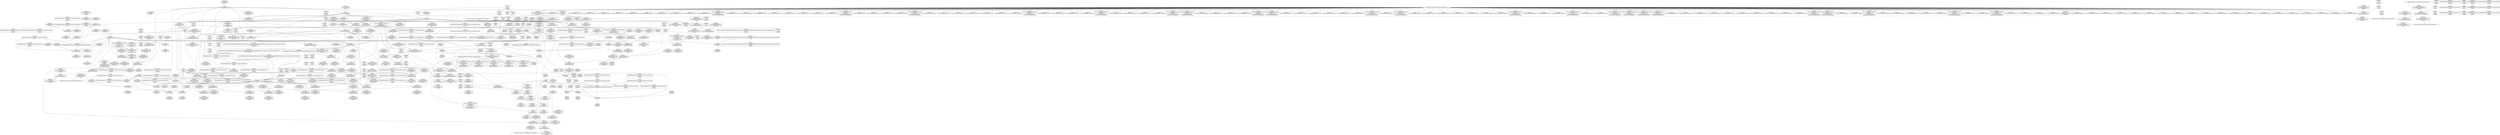 digraph {
	CE0x5b82bb0 [shape=record,shape=Mrecord,label="{CE0x5b82bb0|superblock_has_perm:tmp|*SummSink*}"]
	CE0x5b8a120 [shape=record,shape=Mrecord,label="{CE0x5b8a120|cred_sid:tmp1}"]
	CE0x5b685e0 [shape=record,shape=Mrecord,label="{CE0x5b685e0|get_current:tmp4|./arch/x86/include/asm/current.h,14|*SummSource*}"]
	CE0x5bf6610 [shape=record,shape=Mrecord,label="{CE0x5bf6610|selinux_sb_statfs:d_sb7|security/selinux/hooks.c,2630|*SummSource*}"]
	CE0x5ba9500 [shape=record,shape=Mrecord,label="{CE0x5ba9500|232:_%struct.super_block*,_:_CRE_160,161_}"]
	CE0x5be6e80 [shape=record,shape=Mrecord,label="{CE0x5be6e80|avc_has_perm:tclass|Function::avc_has_perm&Arg::tclass::|*SummSource*}"]
	CE0x5b594a0 [shape=record,shape=Mrecord,label="{CE0x5b594a0|selinux_sb_statfs:tmp8|security/selinux/hooks.c,2625}"]
	CE0x5b6b530 [shape=record,shape=Mrecord,label="{CE0x5b6b530|i8_1|*Constant*|*SummSink*}"]
	CE0x5bad600 [shape=record,shape=Mrecord,label="{CE0x5bad600|232:_%struct.super_block*,_:_CRE_212,213_}"]
	"CONST[source:0(mediator),value:0(static)][purpose:{operation}][SnkIdx:3]"
	CE0x5be09a0 [shape=record,shape=Mrecord,label="{CE0x5be09a0|superblock_has_perm:tmp3}"]
	CE0x5be6a70 [shape=record,shape=Mrecord,label="{CE0x5be6a70|i16_5|*Constant*|*SummSource*}"]
	CE0x5b6e110 [shape=record,shape=Mrecord,label="{CE0x5b6e110|superblock_has_perm:s_security|security/selinux/hooks.c,1865|*SummSource*}"]
	CE0x5b62630 [shape=record,shape=Mrecord,label="{CE0x5b62630|i64*_getelementptr_inbounds_(_11_x_i64_,_11_x_i64_*___llvm_gcov_ctr202,_i64_0,_i64_1)|*Constant*|*SummSink*}"]
	CE0x5ba6330 [shape=record,shape=Mrecord,label="{CE0x5ba6330|232:_%struct.super_block*,_:_CRE_64,72_|*MultipleSource*|security/selinux/hooks.c,2629|Function::selinux_sb_statfs&Arg::dentry::}"]
	CE0x5ba6520 [shape=record,shape=Mrecord,label="{CE0x5ba6520|232:_%struct.super_block*,_:_CRE_72,80_|*MultipleSource*|security/selinux/hooks.c,2629|Function::selinux_sb_statfs&Arg::dentry::}"]
	CE0x5b71690 [shape=record,shape=Mrecord,label="{CE0x5b71690|selinux_sb_statfs:call3|security/selinux/hooks.c,2625|*SummSink*}"]
	CE0x5ba9640 [shape=record,shape=Mrecord,label="{CE0x5ba9640|232:_%struct.super_block*,_:_CRE_161,162_}"]
	CE0x5bf2950 [shape=record,shape=Mrecord,label="{CE0x5bf2950|0:_i32,_4:_i32,_8:_i32,_12:_i32,_:_CMRE_4,8_|*MultipleSource*|security/selinux/hooks.c,196|*LoadInst*|security/selinux/hooks.c,196|security/selinux/hooks.c,197}"]
	CE0x5b65250 [shape=record,shape=Mrecord,label="{CE0x5b65250|i64*_getelementptr_inbounds_(_2_x_i64_,_2_x_i64_*___llvm_gcov_ctr98,_i64_0,_i64_1)|*Constant*}"]
	CE0x5ba4860 [shape=record,shape=Mrecord,label="{CE0x5ba4860|232:_%struct.super_block*,_:_CRE_88,89_}"]
	CE0x5b65a40 [shape=record,shape=Mrecord,label="{CE0x5b65a40|selinux_sb_statfs:entry}"]
	CE0x5b68090 [shape=record,shape=Mrecord,label="{CE0x5b68090|selinux_sb_statfs:tmp4|security/selinux/hooks.c,2625|*SummSource*}"]
	CE0x5b5f630 [shape=record,shape=Mrecord,label="{CE0x5b5f630|selinux_sb_statfs:tmp|*SummSink*}"]
	CE0x5ba5b40 [shape=record,shape=Mrecord,label="{CE0x5ba5b40|232:_%struct.super_block*,_:_CRE_24,40_|*MultipleSource*|security/selinux/hooks.c,2629|Function::selinux_sb_statfs&Arg::dentry::}"]
	CE0x5b88970 [shape=record,shape=Mrecord,label="{CE0x5b88970|GLOBAL:cred_sid|*Constant*|*SummSource*}"]
	CE0x5be4f60 [shape=record,shape=Mrecord,label="{CE0x5be4f60|get_current:bb}"]
	CE0x5b73af0 [shape=record,shape=Mrecord,label="{CE0x5b73af0|selinux_sb_statfs:tmp2|*SummSource*}"]
	CE0x6ee9e10 [shape=record,shape=Mrecord,label="{CE0x6ee9e10|i64*_getelementptr_inbounds_(_11_x_i64_,_11_x_i64_*___llvm_gcov_ctr202,_i64_0,_i64_0)|*Constant*|*SummSink*}"]
	CE0x5b83b30 [shape=record,shape=Mrecord,label="{CE0x5b83b30|GLOBAL:get_current|*Constant*}"]
	CE0x5bad100 [shape=record,shape=Mrecord,label="{CE0x5bad100|232:_%struct.super_block*,_:_CRE_208,209_}"]
	CE0x5bf2fd0 [shape=record,shape=Mrecord,label="{CE0x5bf2fd0|0:_i32,_4:_i32,_8:_i32,_12:_i32,_:_CMRE_16,20_|*MultipleSource*|security/selinux/hooks.c,196|*LoadInst*|security/selinux/hooks.c,196|security/selinux/hooks.c,197}"]
	CE0x5b5abe0 [shape=record,shape=Mrecord,label="{CE0x5b5abe0|_call_void_mcount()_#3}"]
	CE0x5be8520 [shape=record,shape=Mrecord,label="{CE0x5be8520|_call_void_mcount()_#3|*SummSource*}"]
	CE0x5be0620 [shape=record,shape=Mrecord,label="{CE0x5be0620|superblock_has_perm:tmp2|*SummSource*}"]
	CE0x5ba9780 [shape=record,shape=Mrecord,label="{CE0x5ba9780|232:_%struct.super_block*,_:_CRE_162,163_}"]
	CE0x5bb04e0 [shape=record,shape=Mrecord,label="{CE0x5bb04e0|232:_%struct.super_block*,_:_CRE_314,315_}"]
	CE0x5b55c20 [shape=record,shape=Mrecord,label="{CE0x5b55c20|selinux_sb_statfs:do.body}"]
	CE0x5b6dfa0 [shape=record,shape=Mrecord,label="{CE0x5b6dfa0|superblock_has_perm:tmp4|*LoadInst*|security/selinux/hooks.c,1865}"]
	CE0x5b54860 [shape=record,shape=Mrecord,label="{CE0x5b54860|selinux_sb_statfs:entry|*SummSource*}"]
	CE0x5b8d0b0 [shape=record,shape=Mrecord,label="{CE0x5b8d0b0|selinux_sb_statfs:call|security/selinux/hooks.c,2625}"]
	CE0x5bf8180 [shape=record,shape=Mrecord,label="{CE0x5bf8180|superblock_has_perm:sb|Function::superblock_has_perm&Arg::sb::}"]
	CE0x5bb0ee0 [shape=record,shape=Mrecord,label="{CE0x5bb0ee0|selinux_sb_statfs:tmp22|*LoadInst*|security/selinux/hooks.c,2629|*SummSink*}"]
	CE0x5ba78d0 [shape=record,shape=Mrecord,label="{CE0x5ba78d0|232:_%struct.super_block*,_:_CRE_145,146_}"]
	CE0x5b67d00 [shape=record,shape=Mrecord,label="{CE0x5b67d00|i64_0|*Constant*}"]
	CE0x5b5d9c0 [shape=record,shape=Mrecord,label="{CE0x5b5d9c0|selinux_sb_statfs:tmp10|security/selinux/hooks.c,2625|*SummSink*}"]
	CE0x5b68720 [shape=record,shape=Mrecord,label="{CE0x5b68720|GLOBAL:current_task|Global_var:current_task}"]
	CE0x5b88b70 [shape=record,shape=Mrecord,label="{CE0x5b88b70|cred_sid:entry}"]
	CE0x5b54ff0 [shape=record,shape=Mrecord,label="{CE0x5b54ff0|selinux_sb_statfs:land.lhs.true2}"]
	CE0x5bf8aa0 [shape=record,shape=Mrecord,label="{CE0x5bf8aa0|_ret_i32_%call2,_!dbg_!27722|security/selinux/hooks.c,1866}"]
	CE0x5b57b70 [shape=record,shape=Mrecord,label="{CE0x5b57b70|COLLAPSED:_GCMRE___llvm_gcov_ctr131_internal_global_2_x_i64_zeroinitializer:_elem_0:default:}"]
	CE0x5ba7ac0 [shape=record,shape=Mrecord,label="{CE0x5ba7ac0|232:_%struct.super_block*,_:_CRE_146,147_}"]
	CE0x5ba6710 [shape=record,shape=Mrecord,label="{CE0x5ba6710|232:_%struct.super_block*,_:_CRE_80,88_|*MultipleSource*|security/selinux/hooks.c,2629|Function::selinux_sb_statfs&Arg::dentry::}"]
	CE0x5ba93c0 [shape=record,shape=Mrecord,label="{CE0x5ba93c0|232:_%struct.super_block*,_:_CRE_159,160_}"]
	CE0x5be7250 [shape=record,shape=Mrecord,label="{CE0x5be7250|avc_has_perm:requested|Function::avc_has_perm&Arg::requested::|*SummSource*}"]
	CE0x5b5b630 [shape=record,shape=Mrecord,label="{CE0x5b5b630|i32_0|*Constant*}"]
	CE0x5b81cd0 [shape=record,shape=Mrecord,label="{CE0x5b81cd0|selinux_sb_statfs:tmp19|security/selinux/hooks.c,2625|*SummSink*}"]
	CE0x5b54e20 [shape=record,shape=Mrecord,label="{CE0x5b54e20|selinux_sb_statfs:tmp|*SummSource*}"]
	CE0x5bedeb0 [shape=record,shape=Mrecord,label="{CE0x5bedeb0|superblock_has_perm:tmp}"]
	CE0x5bde8d0 [shape=record,shape=Mrecord,label="{CE0x5bde8d0|selinux_sb_statfs:tmp23|security/selinux/hooks.c,2629|*SummSink*}"]
	CE0x5baa7c0 [shape=record,shape=Mrecord,label="{CE0x5baa7c0|232:_%struct.super_block*,_:_CRE_175,176_}"]
	CE0x5ba5d70 [shape=record,shape=Mrecord,label="{CE0x5ba5d70|232:_%struct.super_block*,_:_CRE_40,48_|*MultipleSource*|security/selinux/hooks.c,2629|Function::selinux_sb_statfs&Arg::dentry::}"]
	CE0x5b4b930 [shape=record,shape=Mrecord,label="{CE0x5b4b930|i8*_getelementptr_inbounds_(_25_x_i8_,_25_x_i8_*_.str3,_i32_0,_i32_0)|*Constant*|*SummSource*}"]
	CE0x5be55a0 [shape=record,shape=Mrecord,label="{CE0x5be55a0|superblock_has_perm:tmp4|*LoadInst*|security/selinux/hooks.c,1865|*SummSink*}"]
	CE0x5baba80 [shape=record,shape=Mrecord,label="{CE0x5baba80|232:_%struct.super_block*,_:_CRE_190,191_}"]
	CE0x5baaf40 [shape=record,shape=Mrecord,label="{CE0x5baaf40|232:_%struct.super_block*,_:_CRE_181,182_}"]
	CE0x5b8b6b0 [shape=record,shape=Mrecord,label="{CE0x5b8b6b0|selinux_sb_statfs:tmp4|security/selinux/hooks.c,2625|*SummSink*}"]
	CE0x5b86a00 [shape=record,shape=Mrecord,label="{CE0x5b86a00|cred_sid:bb}"]
	CE0x5bdf280 [shape=record,shape=Mrecord,label="{CE0x5bdf280|superblock_has_perm:tmp1}"]
	CE0x5baa2c0 [shape=record,shape=Mrecord,label="{CE0x5baa2c0|232:_%struct.super_block*,_:_CRE_171,172_}"]
	CE0x5c04970 [shape=record,shape=Mrecord,label="{CE0x5c04970|superblock_has_perm:sid1|security/selinux/hooks.c,1866|*SummSource*}"]
	CE0x5b86330 [shape=record,shape=Mrecord,label="{CE0x5b86330|avc_has_perm:auditdata|Function::avc_has_perm&Arg::auditdata::|*SummSink*}"]
	CE0x5b5ab20 [shape=record,shape=Mrecord,label="{CE0x5b5ab20|cred_sid:tmp3|*SummSink*}"]
	CE0x5b881f0 [shape=record,shape=Mrecord,label="{CE0x5b881f0|superblock_has_perm:tmp2}"]
	CE0x5b8da50 [shape=record,shape=Mrecord,label="{CE0x5b8da50|i64*_getelementptr_inbounds_(_11_x_i64_,_11_x_i64_*___llvm_gcov_ctr202,_i64_0,_i64_8)|*Constant*|*SummSink*}"]
	CE0x5b88610 [shape=record,shape=Mrecord,label="{CE0x5b88610|superblock_has_perm:call|security/selinux/hooks.c,1863}"]
	CE0x5b5c710 [shape=record,shape=Mrecord,label="{CE0x5b5c710|superblock_has_perm:call2|security/selinux/hooks.c,1866|*SummSource*}"]
	CE0x5ba6c70 [shape=record,shape=Mrecord,label="{CE0x5ba6c70|232:_%struct.super_block*,_:_CRE_92,93_}"]
	CE0x5b62bf0 [shape=record,shape=Mrecord,label="{CE0x5b62bf0|GLOBAL:selinux_sb_statfs.__warned|Global_var:selinux_sb_statfs.__warned|*SummSink*}"]
	CE0x5bb03a0 [shape=record,shape=Mrecord,label="{CE0x5bb03a0|232:_%struct.super_block*,_:_CRE_313,314_}"]
	CE0x5b73b60 [shape=record,shape=Mrecord,label="{CE0x5b73b60|selinux_sb_statfs:tmp2|*SummSink*}"]
	CE0x5c04310 [shape=record,shape=Mrecord,label="{CE0x5c04310|superblock_has_perm:tmp5|security/selinux/hooks.c,1865|*SummSink*}"]
	CE0x5bbfef0 [shape=record,shape=Mrecord,label="{CE0x5bbfef0|i64_1|*Constant*}"]
	CE0x5b5c800 [shape=record,shape=Mrecord,label="{CE0x5b5c800|superblock_has_perm:call2|security/selinux/hooks.c,1866|*SummSink*}"]
	CE0x5bab580 [shape=record,shape=Mrecord,label="{CE0x5bab580|232:_%struct.super_block*,_:_CRE_186,187_}"]
	CE0x5bc10f0 [shape=record,shape=Mrecord,label="{CE0x5bc10f0|i64*_getelementptr_inbounds_(_2_x_i64_,_2_x_i64_*___llvm_gcov_ctr131,_i64_0,_i64_1)|*Constant*|*SummSink*}"]
	CE0x5be7d40 [shape=record,shape=Mrecord,label="{CE0x5be7d40|avc_has_perm:ssid|Function::avc_has_perm&Arg::ssid::|*SummSink*}"]
	CE0x5b73fa0 [shape=record,shape=Mrecord,label="{CE0x5b73fa0|selinux_sb_statfs:tmp6|security/selinux/hooks.c,2625|*SummSink*}"]
	CE0x5b9c410 [shape=record,shape=Mrecord,label="{CE0x5b9c410|%struct.task_struct*_(%struct.task_struct**)*_asm_movq_%gs:$_1:P_,$0_,_r,im,_dirflag_,_fpsr_,_flags_|*SummSink*}"]
	CE0x5be8320 [shape=record,shape=Mrecord,label="{CE0x5be8320|_call_void_mcount()_#3}"]
	CE0x5ba5090 [shape=record,shape=Mrecord,label="{CE0x5ba5090|selinux_sb_statfs:d_sb|security/selinux/hooks.c,2629|*SummSink*}"]
	CE0x5bacc00 [shape=record,shape=Mrecord,label="{CE0x5bacc00|232:_%struct.super_block*,_:_CRE_204,205_}"]
	CE0x5b6b3c0 [shape=record,shape=Mrecord,label="{CE0x5b6b3c0|selinux_sb_statfs:tmp16|security/selinux/hooks.c,2625|*SummSink*}"]
	CE0x5b57f80 [shape=record,shape=Mrecord,label="{CE0x5b57f80|selinux_sb_statfs:land.lhs.true}"]
	CE0x5c04100 [shape=record,shape=Mrecord,label="{CE0x5c04100|superblock_has_perm:tmp5|security/selinux/hooks.c,1865|*SummSource*}"]
	CE0x5bf30c0 [shape=record,shape=Mrecord,label="{CE0x5bf30c0|0:_i32,_4:_i32,_8:_i32,_12:_i32,_:_CMRE_20,24_|*MultipleSource*|security/selinux/hooks.c,196|*LoadInst*|security/selinux/hooks.c,196|security/selinux/hooks.c,197}"]
	CE0x5b8a660 [shape=record,shape=Mrecord,label="{CE0x5b8a660|selinux_sb_statfs:tobool|security/selinux/hooks.c,2625|*SummSink*}"]
	CE0x5b9fb80 [shape=record,shape=Mrecord,label="{CE0x5b9fb80|_ret_%struct.task_struct*_%tmp4,_!dbg_!27714|./arch/x86/include/asm/current.h,14}"]
	CE0x5b58420 [shape=record,shape=Mrecord,label="{CE0x5b58420|superblock_has_perm:bb}"]
	CE0x5c03a20 [shape=record,shape=Mrecord,label="{CE0x5c03a20|get_current:tmp3|*SummSource*}"]
	CE0x5bac5c0 [shape=record,shape=Mrecord,label="{CE0x5bac5c0|232:_%struct.super_block*,_:_CRE_199,200_}"]
	CE0x5b6e540 [shape=record,shape=Mrecord,label="{CE0x5b6e540|selinux_sb_statfs:tmp18|security/selinux/hooks.c,2625|*SummSource*}"]
	CE0x5b5f340 [shape=record,shape=Mrecord,label="{CE0x5b5f340|cred_sid:tmp}"]
	CE0x5b693d0 [shape=record,shape=Mrecord,label="{CE0x5b693d0|selinux_sb_statfs:tmp14|security/selinux/hooks.c,2625|*SummSink*}"]
	CE0x5b85af0 [shape=record,shape=Mrecord,label="{CE0x5b85af0|get_current:tmp|*SummSource*}"]
	CE0x5b67f80 [shape=record,shape=Mrecord,label="{CE0x5b67f80|selinux_sb_statfs:tmp4|security/selinux/hooks.c,2625}"]
	CE0x5b81c60 [shape=record,shape=Mrecord,label="{CE0x5b81c60|selinux_sb_statfs:tmp19|security/selinux/hooks.c,2625|*SummSource*}"]
	CE0x5bac0c0 [shape=record,shape=Mrecord,label="{CE0x5bac0c0|232:_%struct.super_block*,_:_CRE_195,196_}"]
	CE0x5bafa20 [shape=record,shape=Mrecord,label="{CE0x5bafa20|232:_%struct.super_block*,_:_CRE_306,307_}"]
	CE0x5bf7ee0 [shape=record,shape=Mrecord,label="{CE0x5bf7ee0|superblock_has_perm:cred|Function::superblock_has_perm&Arg::cred::|*SummSink*}"]
	CE0x5bf6150 [shape=record,shape=Mrecord,label="{CE0x5bf6150|selinux_sb_statfs:dentry6|security/selinux/hooks.c,2629|*SummSource*}"]
	CE0x5bf72a0 [shape=record,shape=Mrecord,label="{CE0x5bf72a0|selinux_sb_statfs:call8|security/selinux/hooks.c,2630|*SummSource*}"]
	CE0x5b887a0 [shape=record,shape=Mrecord,label="{CE0x5b887a0|superblock_has_perm:call|security/selinux/hooks.c,1863|*SummSink*}"]
	CE0x5b634d0 [shape=record,shape=Mrecord,label="{CE0x5b634d0|i64_4|*Constant*|*SummSink*}"]
	CE0x5b88d90 [shape=record,shape=Mrecord,label="{CE0x5b88d90|cred_sid:entry|*SummSink*}"]
	CE0x5ba4d00 [shape=record,shape=Mrecord,label="{CE0x5ba4d00|i32_9|*Constant*|*SummSource*}"]
	CE0x53fd0c0 [shape=record,shape=Mrecord,label="{CE0x53fd0c0|i64_3|*Constant*}"]
	CE0x5bafc10 [shape=record,shape=Mrecord,label="{CE0x5bafc10|232:_%struct.super_block*,_:_CRE_307,308_}"]
	CE0x5b5be60 [shape=record,shape=Mrecord,label="{CE0x5b5be60|cred_sid:tmp5|security/selinux/hooks.c,196}"]
	CE0x5b72570 [shape=record,shape=Mrecord,label="{CE0x5b72570|i8_1|*Constant*}"]
	CE0x5bb68d0 [shape=record,shape=Mrecord,label="{CE0x5bb68d0|96:_%struct.dentry*,_272:_i8*,_:_CRE_96,104_|*MultipleSource*|security/selinux/hooks.c,2629|*LoadInst*|security/selinux/hooks.c,2629}"]
	CE0x5b711c0 [shape=record,shape=Mrecord,label="{CE0x5b711c0|selinux_sb_statfs:call3|security/selinux/hooks.c,2625}"]
	CE0x5ba9a00 [shape=record,shape=Mrecord,label="{CE0x5ba9a00|232:_%struct.super_block*,_:_CRE_164,165_}"]
	CE0x5b5a2d0 [shape=record,shape=Mrecord,label="{CE0x5b5a2d0|i1_true|*Constant*}"]
	CE0x5bf2a70 [shape=record,shape=Mrecord,label="{CE0x5bf2a70|0:_i32,_4:_i32,_8:_i32,_12:_i32,_:_CMRE_8,12_|*MultipleSource*|security/selinux/hooks.c,196|*LoadInst*|security/selinux/hooks.c,196|security/selinux/hooks.c,197}"]
	CE0x5b536b0 [shape=record,shape=Mrecord,label="{CE0x5b536b0|i64_5|*Constant*|*SummSource*}"]
	CE0x5b89d10 [shape=record,shape=Mrecord,label="{CE0x5b89d10|_call_void_mcount()_#3|*SummSink*}"]
	CE0x5b6e1e0 [shape=record,shape=Mrecord,label="{CE0x5b6e1e0|superblock_has_perm:s_security|security/selinux/hooks.c,1865|*SummSink*}"]
	CE0x5b62440 [shape=record,shape=Mrecord,label="{CE0x5b62440|selinux_sb_statfs:tobool|security/selinux/hooks.c,2625}"]
	CE0x5b5b6a0 [shape=record,shape=Mrecord,label="{CE0x5b5b6a0|cred_sid:security|security/selinux/hooks.c,196}"]
	CE0x5bace80 [shape=record,shape=Mrecord,label="{CE0x5bace80|232:_%struct.super_block*,_:_CRE_206,207_}"]
	CE0x5bad9c0 [shape=record,shape=Mrecord,label="{CE0x5bad9c0|232:_%struct.super_block*,_:_CRE_215,216_}"]
	CE0x5bdf2f0 [shape=record,shape=Mrecord,label="{CE0x5bdf2f0|superblock_has_perm:tmp1|*SummSource*}"]
	CE0x5b877d0 [shape=record,shape=Mrecord,label="{CE0x5b877d0|i64_1|*Constant*}"]
	CE0x5be4b30 [shape=record,shape=Mrecord,label="{CE0x5be4b30|superblock_has_perm:perms|Function::superblock_has_perm&Arg::perms::|*SummSink*}"]
	CE0x5baf9b0 [shape=record,shape=Mrecord,label="{CE0x5baf9b0|i32_12|*Constant*}"]
	CE0x5b9f940 [shape=record,shape=Mrecord,label="{CE0x5b9f940|_ret_%struct.task_struct*_%tmp4,_!dbg_!27714|./arch/x86/include/asm/current.h,14|*SummSource*}"]
	CE0x5be8260 [shape=record,shape=Mrecord,label="{CE0x5be8260|superblock_has_perm:tmp3|*SummSink*}"]
	CE0x5bc14b0 [shape=record,shape=Mrecord,label="{CE0x5bc14b0|cred_sid:tmp2}"]
	CE0x5bb0c60 [shape=record,shape=Mrecord,label="{CE0x5bb0c60|selinux_sb_statfs:tmp22|*LoadInst*|security/selinux/hooks.c,2629}"]
	CE0x5bf81f0 [shape=record,shape=Mrecord,label="{CE0x5bf81f0|superblock_has_perm:sb|Function::superblock_has_perm&Arg::sb::|*SummSource*}"]
	CE0x5b68db0 [shape=record,shape=Mrecord,label="{CE0x5b68db0|selinux_sb_statfs:tmp13|security/selinux/hooks.c,2625}"]
	CE0x5bae280 [shape=record,shape=Mrecord,label="{CE0x5bae280|232:_%struct.super_block*,_:_CRE_222,223_}"]
	CE0x5bb0620 [shape=record,shape=Mrecord,label="{CE0x5bb0620|232:_%struct.super_block*,_:_CRE_315,316_}"]
	CE0x5ba9140 [shape=record,shape=Mrecord,label="{CE0x5ba9140|232:_%struct.super_block*,_:_CRE_157,158_}"]
	CE0x5be51f0 [shape=record,shape=Mrecord,label="{CE0x5be51f0|get_current:bb|*SummSink*}"]
	CE0x5b735e0 [shape=record,shape=Mrecord,label="{CE0x5b735e0|selinux_sb_statfs:tmp7|security/selinux/hooks.c,2625|*SummSource*}"]
	CE0x5b8d670 [shape=record,shape=Mrecord,label="{CE0x5b8d670|i1_true|*Constant*|*SummSource*}"]
	CE0x5ba9b40 [shape=record,shape=Mrecord,label="{CE0x5ba9b40|232:_%struct.super_block*,_:_CRE_165,166_}"]
	CE0x5b4bdc0 [shape=record,shape=Mrecord,label="{CE0x5b4bdc0|i8*_getelementptr_inbounds_(_25_x_i8_,_25_x_i8_*_.str3,_i32_0,_i32_0)|*Constant*|*SummSink*}"]
	CE0x5ba0ba0 [shape=record,shape=Mrecord,label="{CE0x5ba0ba0|selinux_sb_statfs:tmp21|security/selinux/hooks.c,2625|*SummSource*}"]
	CE0x5b61d50 [shape=record,shape=Mrecord,label="{CE0x5b61d50|i32_0|*Constant*|*SummSource*}"]
	CE0x5bac840 [shape=record,shape=Mrecord,label="{CE0x5bac840|232:_%struct.super_block*,_:_CRE_201,202_}"]
	CE0x5b576b0 [shape=record,shape=Mrecord,label="{CE0x5b576b0|i32_1|*Constant*|*SummSink*}"]
	CE0x5b73710 [shape=record,shape=Mrecord,label="{CE0x5b73710|selinux_sb_statfs:tmp7|security/selinux/hooks.c,2625|*SummSink*}"]
	CE0x5bf6bd0 [shape=record,shape=Mrecord,label="{CE0x5bf6bd0|selinux_sb_statfs:tmp24|*LoadInst*|security/selinux/hooks.c,2630|*SummSource*}"]
	CE0x5bae140 [shape=record,shape=Mrecord,label="{CE0x5bae140|232:_%struct.super_block*,_:_CRE_221,222_}"]
	CE0x5babd00 [shape=record,shape=Mrecord,label="{CE0x5babd00|232:_%struct.super_block*,_:_CRE_192,193_}"]
	CE0x5b655c0 [shape=record,shape=Mrecord,label="{CE0x5b655c0|selinux_sb_statfs:bb|*SummSink*}"]
	CE0x5b4a690 [shape=record,shape=Mrecord,label="{CE0x5b4a690|selinux_sb_statfs:tmp12|security/selinux/hooks.c,2625|*SummSource*}"]
	CE0x5bdffa0 [shape=record,shape=Mrecord,label="{CE0x5bdffa0|i64*_getelementptr_inbounds_(_2_x_i64_,_2_x_i64_*___llvm_gcov_ctr151,_i64_0,_i64_0)|*Constant*}"]
	CE0x5be0a10 [shape=record,shape=Mrecord,label="{CE0x5be0a10|superblock_has_perm:tmp3|*SummSource*}"]
	"CONST[source:0(mediator),value:2(dynamic)][purpose:{subject}][SrcIdx:5]"
	CE0x5b81e50 [shape=record,shape=Mrecord,label="{CE0x5b81e50|selinux_sb_statfs:tmp20|security/selinux/hooks.c,2625}"]
	CE0x5be79f0 [shape=record,shape=Mrecord,label="{CE0x5be79f0|avc_has_perm:ssid|Function::avc_has_perm&Arg::ssid::}"]
	CE0x5b5bbb0 [shape=record,shape=Mrecord,label="{CE0x5b5bbb0|cred_sid:tmp4|*LoadInst*|security/selinux/hooks.c,196}"]
	CE0x5b71800 [shape=record,shape=Mrecord,label="{CE0x5b71800|GLOBAL:get_current|*Constant*|*SummSource*}"]
	CE0x5bae500 [shape=record,shape=Mrecord,label="{CE0x5bae500|232:_%struct.super_block*,_:_CRE_304,305_}"]
	CE0x5ba08b0 [shape=record,shape=Mrecord,label="{CE0x5ba08b0|selinux_sb_statfs:tmp21|security/selinux/hooks.c,2625}"]
	CE0x5b85f10 [shape=record,shape=Mrecord,label="{CE0x5b85f10|superblock_has_perm:tmp6|security/selinux/hooks.c,1866}"]
	CE0x5bad240 [shape=record,shape=Mrecord,label="{CE0x5bad240|232:_%struct.super_block*,_:_CRE_209,210_}"]
	CE0x5b64fc0 [shape=record,shape=Mrecord,label="{CE0x5b64fc0|i64*_getelementptr_inbounds_(_11_x_i64_,_11_x_i64_*___llvm_gcov_ctr202,_i64_0,_i64_1)|*Constant*}"]
	CE0x5bf78d0 [shape=record,shape=Mrecord,label="{CE0x5bf78d0|superblock_has_perm:entry|*SummSource*}"]
	CE0x5b830d0 [shape=record,shape=Mrecord,label="{CE0x5b830d0|i32_2625|*Constant*|*SummSink*}"]
	CE0x5bee250 [shape=record,shape=Mrecord,label="{CE0x5bee250|i64*_getelementptr_inbounds_(_2_x_i64_,_2_x_i64_*___llvm_gcov_ctr98,_i64_0,_i64_1)|*Constant*|*SummSource*}"]
	CE0x5b86850 [shape=record,shape=Mrecord,label="{CE0x5b86850|i64*_getelementptr_inbounds_(_2_x_i64_,_2_x_i64_*___llvm_gcov_ctr131,_i64_0,_i64_0)|*Constant*}"]
	CE0x5be2230 [shape=record,shape=Mrecord,label="{CE0x5be2230|superblock_has_perm:ad|Function::superblock_has_perm&Arg::ad::}"]
	CE0x5bae3c0 [shape=record,shape=Mrecord,label="{CE0x5bae3c0|232:_%struct.super_block*,_:_CRE_223,224_}"]
	CE0x5b6b240 [shape=record,shape=Mrecord,label="{CE0x5b6b240|selinux_sb_statfs:tmp16|security/selinux/hooks.c,2625|*SummSource*}"]
	CE0x5b57250 [shape=record,shape=Mrecord,label="{CE0x5b57250|selinux_sb_statfs:tobool1|security/selinux/hooks.c,2625|*SummSource*}"]
	CE0x5b87410 [shape=record,shape=Mrecord,label="{CE0x5b87410|i64*_getelementptr_inbounds_(_2_x_i64_,_2_x_i64_*___llvm_gcov_ctr131,_i64_0,_i64_0)|*Constant*|*SummSource*}"]
	CE0x5bf24a0 [shape=record,shape=Mrecord,label="{CE0x5bf24a0|cred_sid:sid|security/selinux/hooks.c,197}"]
	CE0x5bf8710 [shape=record,shape=Mrecord,label="{CE0x5bf8710|i32_8|*Constant*|*SummSink*}"]
	CE0x5b5aab0 [shape=record,shape=Mrecord,label="{CE0x5b5aab0|cred_sid:tmp3|*SummSource*}"]
	CE0x5b73a80 [shape=record,shape=Mrecord,label="{CE0x5b73a80|selinux_sb_statfs:tmp2}"]
	"CONST[source:2(external),value:2(dynamic)][purpose:{subject}][SrcIdx:4]"
	CE0x5bac980 [shape=record,shape=Mrecord,label="{CE0x5bac980|232:_%struct.super_block*,_:_CRE_202,203_}"]
	CE0x5be0690 [shape=record,shape=Mrecord,label="{CE0x5be0690|superblock_has_perm:tmp2|*SummSink*}"]
	CE0x5bb0b20 [shape=record,shape=Mrecord,label="{CE0x5bb0b20|232:_%struct.super_block*,_:_CRE_319,320_}"]
	CE0x5bc1520 [shape=record,shape=Mrecord,label="{CE0x5bc1520|cred_sid:tmp2|*SummSource*}"]
	CE0x5bacfc0 [shape=record,shape=Mrecord,label="{CE0x5bacfc0|232:_%struct.super_block*,_:_CRE_207,208_}"]
	CE0x5bac700 [shape=record,shape=Mrecord,label="{CE0x5bac700|232:_%struct.super_block*,_:_CRE_200,201_}"]
	CE0x5b8b570 [shape=record,shape=Mrecord,label="{CE0x5b8b570|i64_2|*Constant*|*SummSink*}"]
	CE0x5bc0ea0 [shape=record,shape=Mrecord,label="{CE0x5bc0ea0|cred_sid:tmp1|*SummSink*}"]
	CE0x5baab80 [shape=record,shape=Mrecord,label="{CE0x5baab80|232:_%struct.super_block*,_:_CRE_178,179_}"]
	CE0x5babe40 [shape=record,shape=Mrecord,label="{CE0x5babe40|232:_%struct.super_block*,_:_CRE_193,194_}"]
	CE0x5b54db0 [shape=record,shape=Mrecord,label="{CE0x5b54db0|COLLAPSED:_GCMRE___llvm_gcov_ctr202_internal_global_11_x_i64_zeroinitializer:_elem_0:default:}"]
	CE0x5b64560 [shape=record,shape=Mrecord,label="{CE0x5b64560|i64_1|*Constant*}"]
	CE0x5bb0da0 [shape=record,shape=Mrecord,label="{CE0x5bb0da0|selinux_sb_statfs:tmp22|*LoadInst*|security/selinux/hooks.c,2629|*SummSource*}"]
	CE0x5baffe0 [shape=record,shape=Mrecord,label="{CE0x5baffe0|232:_%struct.super_block*,_:_CRE_310,311_}"]
	CE0x71c43a0 [shape=record,shape=Mrecord,label="{CE0x71c43a0|i64*_getelementptr_inbounds_(_11_x_i64_,_11_x_i64_*___llvm_gcov_ctr202,_i64_0,_i64_0)|*Constant*|*SummSource*}"]
	CE0x5b83ac0 [shape=record,shape=Mrecord,label="{CE0x5b83ac0|i64*_getelementptr_inbounds_(_11_x_i64_,_11_x_i64_*___llvm_gcov_ctr202,_i64_0,_i64_9)|*Constant*|*SummSink*}"]
	CE0x5bf5dd0 [shape=record,shape=Mrecord,label="{CE0x5bf5dd0|selinux_sb_statfs:dentry6|security/selinux/hooks.c,2629}"]
	CE0x5bb0120 [shape=record,shape=Mrecord,label="{CE0x5bb0120|232:_%struct.super_block*,_:_CRE_311,312_}"]
	CE0x5be7860 [shape=record,shape=Mrecord,label="{CE0x5be7860|avc_has_perm:entry|*SummSink*}"]
	CE0x5c03860 [shape=record,shape=Mrecord,label="{CE0x5c03860|_call_void_mcount()_#3|*SummSource*}"]
	CE0x5ba7cb0 [shape=record,shape=Mrecord,label="{CE0x5ba7cb0|232:_%struct.super_block*,_:_CRE_147,148_}"]
	CE0x5baa540 [shape=record,shape=Mrecord,label="{CE0x5baa540|232:_%struct.super_block*,_:_CRE_173,174_}"]
	CE0x5b5af70 [shape=record,shape=Mrecord,label="{CE0x5b5af70|i32_22|*Constant*}"]
	CE0x5b5c1e0 [shape=record,shape=Mrecord,label="{CE0x5b5c1e0|cred_sid:tmp5|security/selinux/hooks.c,196|*SummSink*}"]
	CE0x5b692f0 [shape=record,shape=Mrecord,label="{CE0x5b692f0|selinux_sb_statfs:tmp14|security/selinux/hooks.c,2625|*SummSource*}"]
	CE0x5b539f0 [shape=record,shape=Mrecord,label="{CE0x5b539f0|selinux_sb_statfs:tmp9|security/selinux/hooks.c,2625}"]
	CE0x5bafba0 [shape=record,shape=Mrecord,label="{CE0x5bafba0|232:_%struct.super_block*,_:_CRE_308,309_}"]
	CE0x5bbfae0 [shape=record,shape=Mrecord,label="{CE0x5bbfae0|i32_(i32,_i32,_i16,_i32,_%struct.common_audit_data*)*_bitcast_(i32_(i32,_i32,_i16,_i32,_%struct.common_audit_data.495*)*_avc_has_perm_to_i32_(i32,_i32,_i16,_i32,_%struct.common_audit_data*)*)|*Constant*|*SummSink*}"]
	CE0x5b6e010 [shape=record,shape=Mrecord,label="{CE0x5b6e010|superblock_has_perm:s_security|security/selinux/hooks.c,1865}"]
	CE0x5b861e0 [shape=record,shape=Mrecord,label="{CE0x5b861e0|avc_has_perm:auditdata|Function::avc_has_perm&Arg::auditdata::|*SummSource*}"]
	CE0x5bee410 [shape=record,shape=Mrecord,label="{CE0x5bee410|superblock_has_perm:perms|Function::superblock_has_perm&Arg::perms::|*SummSource*}"]
	CE0x5b8afe0 [shape=record,shape=Mrecord,label="{CE0x5b8afe0|GLOBAL:__llvm_gcov_ctr202|Global_var:__llvm_gcov_ctr202|*SummSource*}"]
	CE0x5ba5f50 [shape=record,shape=Mrecord,label="{CE0x5ba5f50|232:_%struct.super_block*,_:_CRE_48,52_|*MultipleSource*|security/selinux/hooks.c,2629|Function::selinux_sb_statfs&Arg::dentry::}"]
	CE0x5b5cc50 [shape=record,shape=Mrecord,label="{CE0x5b5cc50|i64*_getelementptr_inbounds_(_2_x_i64_,_2_x_i64_*___llvm_gcov_ctr98,_i64_0,_i64_0)|*Constant*|*SummSink*}"]
	CE0x5ba6900 [shape=record,shape=Mrecord,label="{CE0x5ba6900|232:_%struct.super_block*,_:_CRE_89,90_}"]
	CE0x5bedd50 [shape=record,shape=Mrecord,label="{CE0x5bedd50|i64*_getelementptr_inbounds_(_2_x_i64_,_2_x_i64_*___llvm_gcov_ctr151,_i64_0,_i64_0)|*Constant*|*SummSink*}"]
	CE0x5bc0fc0 [shape=record,shape=Mrecord,label="{CE0x5bc0fc0|i64*_getelementptr_inbounds_(_2_x_i64_,_2_x_i64_*___llvm_gcov_ctr131,_i64_0,_i64_1)|*Constant*|*SummSource*}"]
	CE0x5b85fe0 [shape=record,shape=Mrecord,label="{CE0x5b85fe0|superblock_has_perm:tmp6|security/selinux/hooks.c,1866|*SummSource*}"]
	CE0x5be6150 [shape=record,shape=Mrecord,label="{CE0x5be6150|i64*_getelementptr_inbounds_(_2_x_i64_,_2_x_i64_*___llvm_gcov_ctr98,_i64_0,_i64_0)|*Constant*|*SummSource*}"]
	CE0x5bf26e0 [shape=record,shape=Mrecord,label="{CE0x5bf26e0|cred_sid:sid|security/selinux/hooks.c,197|*SummSink*}"]
	CE0x5b6e6c0 [shape=record,shape=Mrecord,label="{CE0x5b6e6c0|selinux_sb_statfs:tmp18|security/selinux/hooks.c,2625|*SummSink*}"]
	CE0x5be4a60 [shape=record,shape=Mrecord,label="{CE0x5be4a60|superblock_has_perm:ad|Function::superblock_has_perm&Arg::ad::|*SummSink*}"]
	CE0x5b66440 [shape=record,shape=Mrecord,label="{CE0x5b66440|i32_1|*Constant*}"]
	CE0x5b550c0 [shape=record,shape=Mrecord,label="{CE0x5b550c0|selinux_sb_statfs:land.lhs.true2|*SummSource*}"]
	CE0x5b64720 [shape=record,shape=Mrecord,label="{CE0x5b64720|GLOBAL:selinux_sb_statfs.__warned|Global_var:selinux_sb_statfs.__warned|*SummSource*}"]
	CE0x5bdeb30 [shape=record,shape=Mrecord,label="{CE0x5bdeb30|selinux_sb_statfs:u|security/selinux/hooks.c,2629|*SummSource*}"]
	CE0x5b864b0 [shape=record,shape=Mrecord,label="{CE0x5b864b0|_ret_i32_%retval.0,_!dbg_!27728|security/selinux/avc.c,775|*SummSource*}"]
	CE0x5bacac0 [shape=record,shape=Mrecord,label="{CE0x5bacac0|232:_%struct.super_block*,_:_CRE_203,204_}"]
	CE0x5bab800 [shape=record,shape=Mrecord,label="{CE0x5bab800|232:_%struct.super_block*,_:_CRE_188,189_}"]
	CE0x5b86b60 [shape=record,shape=Mrecord,label="{CE0x5b86b60|cred_sid:bb|*SummSource*}"]
	CE0x5c04680 [shape=record,shape=Mrecord,label="{CE0x5c04680|superblock_has_perm:sid1|security/selinux/hooks.c,1866}"]
	CE0x5bdce50 [shape=record,shape=Mrecord,label="{CE0x5bdce50|selinux_sb_statfs:u|security/selinux/hooks.c,2629}"]
	CE0x5bf5240 [shape=record,shape=Mrecord,label="{CE0x5bf5240|cred_sid:cred|Function::cred_sid&Arg::cred::|*SummSink*}"]
	CE0x5bded20 [shape=record,shape=Mrecord,label="{CE0x5bded20|_ret_i32_%call2,_!dbg_!27722|security/selinux/hooks.c,1866|*SummSource*}"]
	CE0x5b889e0 [shape=record,shape=Mrecord,label="{CE0x5b889e0|GLOBAL:cred_sid|*Constant*|*SummSink*}"]
	CE0x5bb7480 [shape=record,shape=Mrecord,label="{CE0x5bb7480|selinux_sb_statfs:s_root|security/selinux/hooks.c,2629}"]
	CE0x5be68d0 [shape=record,shape=Mrecord,label="{CE0x5be68d0|i16_5|*Constant*}"]
	CE0x5b81700 [shape=record,shape=Mrecord,label="{CE0x5b81700|selinux_sb_statfs:tmp19|security/selinux/hooks.c,2625}"]
	CE0x5b66190 [shape=record,shape=Mrecord,label="{CE0x5b66190|232:_%struct.super_block*,_:_CRE_153,154_}"]
	CE0x5b8e0f0 [shape=record,shape=Mrecord,label="{CE0x5b8e0f0|GLOBAL:__llvm_gcov_ctr202|Global_var:__llvm_gcov_ctr202|*SummSink*}"]
	CE0x5c035f0 [shape=record,shape=Mrecord,label="{CE0x5c035f0|_call_void_mcount()_#3}"]
	CE0x5baa400 [shape=record,shape=Mrecord,label="{CE0x5baa400|232:_%struct.super_block*,_:_CRE_172,173_}"]
	CE0x5b58ca0 [shape=record,shape=Mrecord,label="{CE0x5b58ca0|i32_0|*Constant*}"]
	CE0x5ba00f0 [shape=record,shape=Mrecord,label="{CE0x5ba00f0|i32_78|*Constant*|*SummSource*}"]
	CE0x5bae000 [shape=record,shape=Mrecord,label="{CE0x5bae000|232:_%struct.super_block*,_:_CRE_220,221_}"]
	CE0x5bb7010 [shape=record,shape=Mrecord,label="{CE0x5bb7010|i32_12|*Constant*|*SummSource*}"]
	CE0x5b63120 [shape=record,shape=Mrecord,label="{CE0x5b63120|selinux_sb_statfs:if.end}"]
	CE0x5b5d820 [shape=record,shape=Mrecord,label="{CE0x5b5d820|selinux_sb_statfs:tmp10|security/selinux/hooks.c,2625}"]
	CE0x5baaa40 [shape=record,shape=Mrecord,label="{CE0x5baaa40|232:_%struct.super_block*,_:_CRE_177,178_}"]
	"CONST[source:0(mediator),value:0(static)][purpose:{operation}][SrcIdx:3]"
	CE0x5b63610 [shape=record,shape=Mrecord,label="{CE0x5b63610|selinux_sb_statfs:tmp9|security/selinux/hooks.c,2625|*SummSink*}"]
	CE0x5b72190 [shape=record,shape=Mrecord,label="{CE0x5b72190|i64*_getelementptr_inbounds_(_11_x_i64_,_11_x_i64_*___llvm_gcov_ctr202,_i64_0,_i64_8)|*Constant*|*SummSource*}"]
	CE0x5b9f630 [shape=record,shape=Mrecord,label="{CE0x5b9f630|get_current:entry|*SummSource*}"]
	CE0x5b85930 [shape=record,shape=Mrecord,label="{CE0x5b85930|%struct.task_struct*_(%struct.task_struct**)*_asm_movq_%gs:$_1:P_,$0_,_r,im,_dirflag_,_fpsr_,_flags_}"]
	CE0x5b8dfe0 [shape=record,shape=Mrecord,label="{CE0x5b8dfe0|i64_0|*Constant*|*SummSink*}"]
	"CONST[source:0(mediator),value:2(dynamic)][purpose:{object}][SnkIdx:2]"
	CE0x5badb00 [shape=record,shape=Mrecord,label="{CE0x5badb00|232:_%struct.super_block*,_:_CRE_216,217_}"]
	CE0x5ba52b0 [shape=record,shape=Mrecord,label="{CE0x5ba52b0|232:_%struct.super_block*,_:_CRE_0,4_|*MultipleSource*|security/selinux/hooks.c,2629|Function::selinux_sb_statfs&Arg::dentry::}"]
	CE0x5ba6f70 [shape=record,shape=Mrecord,label="{CE0x5ba6f70|232:_%struct.super_block*,_:_CRE_93,94_}"]
	CE0x5b54970 [shape=record,shape=Mrecord,label="{CE0x5b54970|selinux_sb_statfs:do.body|*SummSink*}"]
	CE0x5b85e40 [shape=record,shape=Mrecord,label="{CE0x5b85e40|i32_(i32,_i32,_i16,_i32,_%struct.common_audit_data*)*_bitcast_(i32_(i32,_i32,_i16,_i32,_%struct.common_audit_data.495*)*_avc_has_perm_to_i32_(i32,_i32,_i16,_i32,_%struct.common_audit_data*)*)|*Constant*}"]
	CE0x5be7ca0 [shape=record,shape=Mrecord,label="{CE0x5be7ca0|avc_has_perm:ssid|Function::avc_has_perm&Arg::ssid::|*SummSource*}"]
	CE0x5bf5720 [shape=record,shape=Mrecord,label="{CE0x5bf5720|i32_16|*Constant*|*SummSink*}"]
	CE0x5ba6ce0 [shape=record,shape=Mrecord,label="{CE0x5ba6ce0|232:_%struct.super_block*,_:_CRE_91,92_}"]
	CE0x5b66610 [shape=record,shape=Mrecord,label="{CE0x5b66610|GLOBAL:lockdep_rcu_suspicious|*Constant*}"]
	CE0x5ba6af0 [shape=record,shape=Mrecord,label="{CE0x5ba6af0|232:_%struct.super_block*,_:_CRE_90,91_}"]
	CE0x5bf83b0 [shape=record,shape=Mrecord,label="{CE0x5bf83b0|superblock_has_perm:sb|Function::superblock_has_perm&Arg::sb::|*SummSink*}"]
	CE0x5b9f300 [shape=record,shape=Mrecord,label="{CE0x5b9f300|i64*_getelementptr_inbounds_(_2_x_i64_,_2_x_i64_*___llvm_gcov_ctr98,_i64_0,_i64_0)|*Constant*}"]
	CE0x5ba04e0 [shape=record,shape=Mrecord,label="{CE0x5ba04e0|selinux_sb_statfs:cred4|security/selinux/hooks.c,2625|*SummSource*}"]
	CE0x5b8a6d0 [shape=record,shape=Mrecord,label="{CE0x5b8a6d0|i64_2|*Constant*|*SummSource*}"]
	CE0x5bb3590 [shape=record,shape=Mrecord,label="{CE0x5bb3590|96:_%struct.dentry*,_272:_i8*,_:_CRE_272,280_|*MultipleSource*|security/selinux/hooks.c,2629|*LoadInst*|security/selinux/hooks.c,2629}"]
	CE0x5be73c0 [shape=record,shape=Mrecord,label="{CE0x5be73c0|avc_has_perm:requested|Function::avc_has_perm&Arg::requested::|*SummSink*}"]
	CE0x5b4bb70 [shape=record,shape=Mrecord,label="{CE0x5b4bb70|i8*_getelementptr_inbounds_(_25_x_i8_,_25_x_i8_*_.str3,_i32_0,_i32_0)|*Constant*}"]
	CE0x5bdf360 [shape=record,shape=Mrecord,label="{CE0x5bdf360|superblock_has_perm:tmp1|*SummSink*}"]
	CE0x5bee5b0 [shape=record,shape=Mrecord,label="{CE0x5bee5b0|get_current:tmp}"]
	CE0x5b5f6d0 [shape=record,shape=Mrecord,label="{CE0x5b5f6d0|selinux_sb_statfs:bb}"]
	CE0x5b7f580 [shape=record,shape=Mrecord,label="{CE0x5b7f580|selinux_sb_statfs:tmp1}"]
	CE0x5b54600 [shape=record,shape=Mrecord,label="{CE0x5b54600|i64*_getelementptr_inbounds_(_11_x_i64_,_11_x_i64_*___llvm_gcov_ctr202,_i64_0,_i64_0)|*Constant*}"]
	CE0x5b54d40 [shape=record,shape=Mrecord,label="{CE0x5b54d40|selinux_sb_statfs:tmp}"]
	CE0x5b5b260 [shape=record,shape=Mrecord,label="{CE0x5b5b260|i32_22|*Constant*|*SummSource*}"]
	CE0x5b4c190 [shape=record,shape=Mrecord,label="{CE0x5b4c190|i32_2625|*Constant*}"]
	CE0x5b57100 [shape=record,shape=Mrecord,label="{CE0x5b57100|selinux_sb_statfs:tobool1|security/selinux/hooks.c,2625}"]
	CE0x5ba9f00 [shape=record,shape=Mrecord,label="{CE0x5ba9f00|232:_%struct.super_block*,_:_CRE_168,169_}"]
	CE0x5b9c350 [shape=record,shape=Mrecord,label="{CE0x5b9c350|%struct.task_struct*_(%struct.task_struct**)*_asm_movq_%gs:$_1:P_,$0_,_r,im,_dirflag_,_fpsr_,_flags_|*SummSource*}"]
	CE0x5b88360 [shape=record,shape=Mrecord,label="{CE0x5b88360|i64*_getelementptr_inbounds_(_2_x_i64_,_2_x_i64_*___llvm_gcov_ctr98,_i64_0,_i64_1)|*Constant*|*SummSink*}"]
	CE0x5b58b70 [shape=record,shape=Mrecord,label="{CE0x5b58b70|_call_void_mcount()_#3|*SummSink*}"]
	CE0x5baec90 [shape=record,shape=Mrecord,label="{CE0x5baec90|232:_%struct.super_block*,_:_CRE_256,264_|*MultipleSource*|security/selinux/hooks.c,2629|Function::selinux_sb_statfs&Arg::dentry::}"]
	CE0x5ba98c0 [shape=record,shape=Mrecord,label="{CE0x5ba98c0|232:_%struct.super_block*,_:_CRE_163,164_}"]
	CE0x5b84410 [shape=record,shape=Mrecord,label="{CE0x5b84410|selinux_sb_statfs:tmp18|security/selinux/hooks.c,2625}"]
	CE0x5b73400 [shape=record,shape=Mrecord,label="{CE0x5b73400|selinux_sb_statfs:tmp7|security/selinux/hooks.c,2625}"]
	CE0x5baacc0 [shape=record,shape=Mrecord,label="{CE0x5baacc0|232:_%struct.super_block*,_:_CRE_179,180_}"]
	CE0x5b58900 [shape=record,shape=Mrecord,label="{CE0x5b58900|_call_void_mcount()_#3}"]
	CE0x5bad380 [shape=record,shape=Mrecord,label="{CE0x5bad380|232:_%struct.super_block*,_:_CRE_210,211_}"]
	CE0x5bac340 [shape=record,shape=Mrecord,label="{CE0x5bac340|232:_%struct.super_block*,_:_CRE_197,198_}"]
	CE0x5b886e0 [shape=record,shape=Mrecord,label="{CE0x5b886e0|superblock_has_perm:call|security/selinux/hooks.c,1863|*SummSource*}"]
	CE0x5babf80 [shape=record,shape=Mrecord,label="{CE0x5babf80|232:_%struct.super_block*,_:_CRE_194,195_}"]
	CE0x5b5f140 [shape=record,shape=Mrecord,label="{CE0x5b5f140|i64*_getelementptr_inbounds_(_2_x_i64_,_2_x_i64_*___llvm_gcov_ctr131,_i64_0,_i64_0)|*Constant*|*SummSink*}"]
	"CONST[source:1(input),value:2(dynamic)][purpose:{object}][SrcIdx:2]"
	CE0x5bf2670 [shape=record,shape=Mrecord,label="{CE0x5bf2670|0:_i32,_4:_i32,_8:_i32,_12:_i32,_:_CMRE_0,4_|*MultipleSource*|security/selinux/hooks.c,196|*LoadInst*|security/selinux/hooks.c,196|security/selinux/hooks.c,197}"]
	CE0x5b8b0d0 [shape=record,shape=Mrecord,label="{CE0x5b8b0d0|selinux_sb_statfs:tmp5|security/selinux/hooks.c,2625}"]
	CE0x5b6df30 [shape=record,shape=Mrecord,label="{CE0x5b6df30|i32_16|*Constant*|*SummSource*}"]
	CE0x5ba7330 [shape=record,shape=Mrecord,label="{CE0x5ba7330|232:_%struct.super_block*,_:_CRE_144,145_}"]
	CE0x5be6f20 [shape=record,shape=Mrecord,label="{CE0x5be6f20|avc_has_perm:tclass|Function::avc_has_perm&Arg::tclass::|*SummSink*}"]
	CE0x5b659b0 [shape=record,shape=Mrecord,label="{CE0x5b659b0|selinux_sb_statfs:if.then|*SummSink*}"]
	CE0x5b9f830 [shape=record,shape=Mrecord,label="{CE0x5b9f830|get_current:entry|*SummSink*}"]
	CE0x5ba4d70 [shape=record,shape=Mrecord,label="{CE0x5ba4d70|i32_9|*Constant*|*SummSink*}"]
	CE0x5b5b570 [shape=record,shape=Mrecord,label="{CE0x5b5b570|cred_sid:security|security/selinux/hooks.c,196|*SummSource*}"]
	CE0x5b4a930 [shape=record,shape=Mrecord,label="{CE0x5b4a930|i64*_getelementptr_inbounds_(_11_x_i64_,_11_x_i64_*___llvm_gcov_ctr202,_i64_0,_i64_6)|*Constant*|*SummSource*}"]
	CE0x5b86d00 [shape=record,shape=Mrecord,label="{CE0x5b86d00|cred_sid:bb|*SummSink*}"]
	CE0x5babbc0 [shape=record,shape=Mrecord,label="{CE0x5babbc0|232:_%struct.super_block*,_:_CRE_191,192_}"]
	CE0x5b61f20 [shape=record,shape=Mrecord,label="{CE0x5b61f20|selinux_sb_statfs:tobool|security/selinux/hooks.c,2625|*SummSource*}"]
	CE0x5b9ffd0 [shape=record,shape=Mrecord,label="{CE0x5b9ffd0|i32_78|*Constant*}"]
	CE0x5baeaa0 [shape=record,shape=Mrecord,label="{CE0x5baeaa0|232:_%struct.super_block*,_:_CRE_248,256_|*MultipleSource*|security/selinux/hooks.c,2629|Function::selinux_sb_statfs&Arg::dentry::}"]
	CE0x5bab940 [shape=record,shape=Mrecord,label="{CE0x5bab940|232:_%struct.super_block*,_:_CRE_189,190_}"]
	CE0x5bbfbf0 [shape=record,shape=Mrecord,label="{CE0x5bbfbf0|avc_has_perm:entry}"]
	CE0x5ba9280 [shape=record,shape=Mrecord,label="{CE0x5ba9280|232:_%struct.super_block*,_:_CRE_158,159_}"]
	"CONST[source:0(mediator),value:2(dynamic)][purpose:{object}][SnkIdx:1]"
	CE0x5ba9dc0 [shape=record,shape=Mrecord,label="{CE0x5ba9dc0|232:_%struct.super_block*,_:_CRE_167,168_}"]
	CE0x5b61dc0 [shape=record,shape=Mrecord,label="{CE0x5b61dc0|i32_0|*Constant*|*SummSink*}"]
	CE0x5b65f10 [shape=record,shape=Mrecord,label="{CE0x5b65f10|232:_%struct.super_block*,_:_CRE_151,152_}"]
	CE0x5ba4990 [shape=record,shape=Mrecord,label="{CE0x5ba4990|selinux_sb_statfs:dentry|Function::selinux_sb_statfs&Arg::dentry::|*SummSink*}"]
	CE0x5b4a2f0 [shape=record,shape=Mrecord,label="{CE0x5b4a2f0|selinux_sb_statfs:tmp11|security/selinux/hooks.c,2625|*SummSink*}"]
	CE0x5bae910 [shape=record,shape=Mrecord,label="{CE0x5bae910|232:_%struct.super_block*,_:_CRE_240,248_|*MultipleSource*|security/selinux/hooks.c,2629|Function::selinux_sb_statfs&Arg::dentry::}"]
	CE0x5bf7760 [shape=record,shape=Mrecord,label="{CE0x5bf7760|superblock_has_perm:entry}"]
	CE0x5b5db30 [shape=record,shape=Mrecord,label="{CE0x5b5db30|selinux_sb_statfs:tmp11|security/selinux/hooks.c,2625}"]
	CE0x5ba4470 [shape=record,shape=Mrecord,label="{CE0x5ba4470|i8_10|*Constant*|*SummSink*}"]
	CE0x5b81b40 [shape=record,shape=Mrecord,label="{CE0x5b81b40|i64*_getelementptr_inbounds_(_11_x_i64_,_11_x_i64_*___llvm_gcov_ctr202,_i64_0,_i64_10)|*Constant*|*SummSource*}"]
	CE0x5bab440 [shape=record,shape=Mrecord,label="{CE0x5bab440|232:_%struct.super_block*,_:_CRE_185,186_}"]
	CE0x5b5d230 [shape=record,shape=Mrecord,label="{CE0x5b5d230|selinux_sb_statfs:call|security/selinux/hooks.c,2625|*SummSource*}"]
	CE0x5b9f390 [shape=record,shape=Mrecord,label="{CE0x5b9f390|GLOBAL:get_current|*Constant*|*SummSink*}"]
	CE0x5b66050 [shape=record,shape=Mrecord,label="{CE0x5b66050|232:_%struct.super_block*,_:_CRE_152,153_}"]
	CE0x5b687c0 [shape=record,shape=Mrecord,label="{CE0x5b687c0|GLOBAL:current_task|Global_var:current_task|*SummSource*}"]
	CE0x5b61610 [shape=record,shape=Mrecord,label="{CE0x5b61610|selinux_sb_statfs:tmp3|*SummSource*}"]
	CE0x5bab080 [shape=record,shape=Mrecord,label="{CE0x5bab080|232:_%struct.super_block*,_:_CRE_182,183_}"]
	CE0x5b65360 [shape=record,shape=Mrecord,label="{CE0x5b65360|selinux_sb_statfs:if.then|*SummSource*}"]
	CE0x5ba4a70 [shape=record,shape=Mrecord,label="{CE0x5ba4a70|selinux_sb_statfs:d_sb|security/selinux/hooks.c,2629|*SummSource*}"]
	CE0x5ba4c90 [shape=record,shape=Mrecord,label="{CE0x5ba4c90|i32_9|*Constant*}"]
	CE0x5bb7250 [shape=record,shape=Mrecord,label="{CE0x5bb7250|selinux_sb_statfs:s_root|security/selinux/hooks.c,2629|*SummSink*}"]
	CE0x5bf6c40 [shape=record,shape=Mrecord,label="{CE0x5bf6c40|selinux_sb_statfs:tmp24|*LoadInst*|security/selinux/hooks.c,2630|*SummSink*}"]
	CE0x5baae00 [shape=record,shape=Mrecord,label="{CE0x5baae00|232:_%struct.super_block*,_:_CRE_180,181_}"]
	CE0x5ba7740 [shape=record,shape=Mrecord,label="{CE0x5ba7740|232:_%struct.super_block*,_:_CRE_112,144_|*MultipleSource*|security/selinux/hooks.c,2629|Function::selinux_sb_statfs&Arg::dentry::}"]
	CE0x5b664e0 [shape=record,shape=Mrecord,label="{CE0x5b664e0|i8_1|*Constant*|*SummSource*}"]
	CE0x5b4a4b0 [shape=record,shape=Mrecord,label="{CE0x5b4a4b0|selinux_sb_statfs:tmp12|security/selinux/hooks.c,2625}"]
	CE0x5b57be0 [shape=record,shape=Mrecord,label="{CE0x5b57be0|cred_sid:tmp|*SummSource*}"]
	CE0x5ba1020 [shape=record,shape=Mrecord,label="{CE0x5ba1020|0:_i8,_8:_%struct.dentry*,_24:_%struct.selinux_audit_data*,_:_SCMRE_0,1_|*MultipleSource*|security/selinux/hooks.c,2628|security/selinux/hooks.c, 2626}"]
	CE0x5ba4130 [shape=record,shape=Mrecord,label="{CE0x5ba4130|i8_10|*Constant*}"]
	CE0x5bf6500 [shape=record,shape=Mrecord,label="{CE0x5bf6500|selinux_sb_statfs:d_sb7|security/selinux/hooks.c,2630}"]
	CE0x5bf32a0 [shape=record,shape=Mrecord,label="{CE0x5bf32a0|cred_sid:tmp6|security/selinux/hooks.c,197|*SummSource*}"]
	CE0x5c03900 [shape=record,shape=Mrecord,label="{CE0x5c03900|get_current:tmp3}"]
	CE0x5b879e0 [shape=record,shape=Mrecord,label="{CE0x5b879e0|get_current:tmp|*SummSink*}"]
	CE0x5ba7470 [shape=record,shape=Mrecord,label="{CE0x5ba7470|232:_%struct.super_block*,_:_CRE_96,104_|*MultipleSource*|security/selinux/hooks.c,2629|Function::selinux_sb_statfs&Arg::dentry::}"]
	CE0x5b83760 [shape=record,shape=Mrecord,label="{CE0x5b83760|i64*_getelementptr_inbounds_(_11_x_i64_,_11_x_i64_*___llvm_gcov_ctr202,_i64_0,_i64_9)|*Constant*}"]
	CE0x5c04cf0 [shape=record,shape=Mrecord,label="{CE0x5c04cf0|superblock_has_perm:tmp6|security/selinux/hooks.c,1866|*SummSink*}"]
	CE0x5b61bf0 [shape=record,shape=Mrecord,label="{CE0x5b61bf0|selinux_sb_statfs:call|security/selinux/hooks.c,2625|*SummSink*}"]
	CE0x5b574a0 [shape=record,shape=Mrecord,label="{CE0x5b574a0|i64_4|*Constant*|*SummSource*}"]
	CE0x5b65150 [shape=record,shape=Mrecord,label="{CE0x5b65150|selinux_sb_statfs:do.end}"]
	CE0x5bf6ee0 [shape=record,shape=Mrecord,label="{CE0x5bf6ee0|selinux_sb_statfs:call8|security/selinux/hooks.c,2630}"]
	CE0x5be7e00 [shape=record,shape=Mrecord,label="{CE0x5be7e00|avc_has_perm:tsid|Function::avc_has_perm&Arg::tsid::}"]
	CE0x5b82330 [shape=record,shape=Mrecord,label="{CE0x5b82330|selinux_sb_statfs:tmp20|security/selinux/hooks.c,2625|*SummSink*}"]
	CE0x5baf830 [shape=record,shape=Mrecord,label="{CE0x5baf830|232:_%struct.super_block*,_:_CRE_305,306_}"]
	CE0x5bf88f0 [shape=record,shape=Mrecord,label="{CE0x5bf88f0|superblock_has_perm:perms|Function::superblock_has_perm&Arg::perms::}"]
	CE0x5b8dbc0 [shape=record,shape=Mrecord,label="{CE0x5b8dbc0|i64*_getelementptr_inbounds_(_11_x_i64_,_11_x_i64_*___llvm_gcov_ctr202,_i64_0,_i64_8)|*Constant*}"]
	CE0x5b81ff0 [shape=record,shape=Mrecord,label="{CE0x5b81ff0|selinux_sb_statfs:tmp20|security/selinux/hooks.c,2625|*SummSource*}"]
	CE0x5b6b1d0 [shape=record,shape=Mrecord,label="{CE0x5b6b1d0|selinux_sb_statfs:tmp16|security/selinux/hooks.c,2625}"]
	CE0x5baa040 [shape=record,shape=Mrecord,label="{CE0x5baa040|232:_%struct.super_block*,_:_CRE_169,170_}"]
	CE0x5b56f40 [shape=record,shape=Mrecord,label="{CE0x5b56f40|selinux_sb_statfs:tmp8|security/selinux/hooks.c,2625|*SummSource*}"]
	CE0x5be6d10 [shape=record,shape=Mrecord,label="{CE0x5be6d10|_ret_i32_%retval.0,_!dbg_!27728|security/selinux/avc.c,775}"]
	CE0x5ba0a30 [shape=record,shape=Mrecord,label="{CE0x5ba0a30|selinux_sb_statfs:tmp21|security/selinux/hooks.c,2625|*SummSink*}"]
	CE0x5bbfd60 [shape=record,shape=Mrecord,label="{CE0x5bbfd60|avc_has_perm:entry|*SummSource*}"]
	CE0x5b83340 [shape=record,shape=Mrecord,label="{CE0x5b83340|i8*_getelementptr_inbounds_(_45_x_i8_,_45_x_i8_*_.str12,_i32_0,_i32_0)|*Constant*}"]
	CE0x5bf7630 [shape=record,shape=Mrecord,label="{CE0x5bf7630|GLOBAL:superblock_has_perm|*Constant*|*SummSink*}"]
	CE0x5b9fc20 [shape=record,shape=Mrecord,label="{CE0x5b9fc20|_ret_%struct.task_struct*_%tmp4,_!dbg_!27714|./arch/x86/include/asm/current.h,14|*SummSink*}"]
	CE0x5b82cb0 [shape=record,shape=Mrecord,label="{CE0x5b82cb0|i32_2625|*Constant*|*SummSource*}"]
	CE0x5bacd40 [shape=record,shape=Mrecord,label="{CE0x5bacd40|232:_%struct.super_block*,_:_CRE_205,206_}"]
	CE0x5bf5490 [shape=record,shape=Mrecord,label="{CE0x5bf5490|_ret_i32_%tmp6,_!dbg_!27716|security/selinux/hooks.c,197|*SummSource*}"]
	CE0x5b725e0 [shape=record,shape=Mrecord,label="{CE0x5b725e0|selinux_sb_statfs:tmp15|security/selinux/hooks.c,2625}"]
	CE0x5b86170 [shape=record,shape=Mrecord,label="{CE0x5b86170|avc_has_perm:auditdata|Function::avc_has_perm&Arg::auditdata::}"]
	CE0x5bf6490 [shape=record,shape=Mrecord,label="{CE0x5bf6490|selinux_sb_statfs:tmp24|*LoadInst*|security/selinux/hooks.c,2630}"]
	"CONST[source:0(mediator),value:2(dynamic)][purpose:{subject}][SnkIdx:0]"
	CE0x5b53b00 [shape=record,shape=Mrecord,label="{CE0x5b53b00|selinux_sb_statfs:tmp9|security/selinux/hooks.c,2625|*SummSource*}"]
	CE0x5b65c90 [shape=record,shape=Mrecord,label="{CE0x5b65c90|232:_%struct.super_block*,_:_CRE_149,150_}"]
	CE0x5b5e780 [shape=record,shape=Mrecord,label="{CE0x5b5e780|selinux_sb_statfs:tmp5|security/selinux/hooks.c,2625|*SummSource*}"]
	CE0x5b62e90 [shape=record,shape=Mrecord,label="{CE0x5b62e90|0:_i8,_:_GCMR_selinux_sb_statfs.__warned_internal_global_i8_0,_section_.data.unlikely_,_align_1:_elem_0:default:}"]
	CE0x5b66780 [shape=record,shape=Mrecord,label="{CE0x5b66780|_call_void_lockdep_rcu_suspicious(i8*_getelementptr_inbounds_(_25_x_i8_,_25_x_i8_*_.str3,_i32_0,_i32_0),_i32_2625,_i8*_getelementptr_inbounds_(_45_x_i8_,_45_x_i8_*_.str12,_i32_0,_i32_0))_#10,_!dbg_!27728|security/selinux/hooks.c,2625}"]
	CE0x5b8ae30 [shape=record,shape=Mrecord,label="{CE0x5b8ae30|GLOBAL:selinux_sb_statfs.__warned|Global_var:selinux_sb_statfs.__warned}"]
	CE0x5b66ba0 [shape=record,shape=Mrecord,label="{CE0x5b66ba0|_call_void_lockdep_rcu_suspicious(i8*_getelementptr_inbounds_(_25_x_i8_,_25_x_i8_*_.str3,_i32_0,_i32_0),_i32_2625,_i8*_getelementptr_inbounds_(_45_x_i8_,_45_x_i8_*_.str12,_i32_0,_i32_0))_#10,_!dbg_!27728|security/selinux/hooks.c,2625|*SummSource*}"]
	CE0x5b74420 [shape=record,shape=Mrecord,label="{CE0x5b74420|selinux_sb_statfs:ad|security/selinux/hooks.c, 2626|*SummSink*}"]
	CE0x5b57330 [shape=record,shape=Mrecord,label="{CE0x5b57330|selinux_sb_statfs:tobool1|security/selinux/hooks.c,2625|*SummSink*}"]
	CE0x5bf31b0 [shape=record,shape=Mrecord,label="{CE0x5bf31b0|cred_sid:tmp6|security/selinux/hooks.c,197}"]
	CE0x5b5c5e0 [shape=record,shape=Mrecord,label="{CE0x5b5c5e0|i32_1|*Constant*}"]
	CE0x5b5ea40 [shape=record,shape=Mrecord,label="{CE0x5b5ea40|selinux_sb_statfs:tmp6|security/selinux/hooks.c,2625}"]
	CE0x5ba57c0 [shape=record,shape=Mrecord,label="{CE0x5ba57c0|232:_%struct.super_block*,_:_CRE_16,24_|*MultipleSource*|security/selinux/hooks.c,2629|Function::selinux_sb_statfs&Arg::dentry::}"]
	CE0x5b89dd0 [shape=record,shape=Mrecord,label="{CE0x5b89dd0|get_current:tmp4|./arch/x86/include/asm/current.h,14}"]
	CE0x5b9cf50 [shape=record,shape=Mrecord,label="{CE0x5b9cf50|superblock_has_perm:bb|*SummSink*}"]
	CE0x5ba6140 [shape=record,shape=Mrecord,label="{CE0x5ba6140|232:_%struct.super_block*,_:_CRE_56,64_|*MultipleSource*|security/selinux/hooks.c,2629|Function::selinux_sb_statfs&Arg::dentry::}"]
	CE0x5b5f8f0 [shape=record,shape=Mrecord,label="{CE0x5b5f8f0|selinux_sb_statfs:bb|*SummSource*}"]
	CE0x5bde940 [shape=record,shape=Mrecord,label="{CE0x5bde940|selinux_sb_statfs:tmp23|security/selinux/hooks.c,2629|*SummSource*}"]
	CE0x5bf51d0 [shape=record,shape=Mrecord,label="{CE0x5bf51d0|cred_sid:cred|Function::cred_sid&Arg::cred::|*SummSource*}"]
	CE0x5b62980 [shape=record,shape=Mrecord,label="{CE0x5b62980|get_current:tmp2}"]
	CE0x5b68680 [shape=record,shape=Mrecord,label="{CE0x5b68680|get_current:tmp4|./arch/x86/include/asm/current.h,14|*SummSink*}"]
	CE0x5b8d920 [shape=record,shape=Mrecord,label="{CE0x5b8d920|i1_true|*Constant*|*SummSink*}"]
	CE0x5bf62c0 [shape=record,shape=Mrecord,label="{CE0x5bf62c0|selinux_sb_statfs:dentry6|security/selinux/hooks.c,2629|*SummSink*}"]
	CE0x5b815d0 [shape=record,shape=Mrecord,label="{CE0x5b815d0|i64*_getelementptr_inbounds_(_11_x_i64_,_11_x_i64_*___llvm_gcov_ctr202,_i64_0,_i64_10)|*Constant*}"]
	CE0x5c04030 [shape=record,shape=Mrecord,label="{CE0x5c04030|superblock_has_perm:tmp5|security/selinux/hooks.c,1865}"]
	CE0x5c03ac0 [shape=record,shape=Mrecord,label="{CE0x5c03ac0|get_current:tmp3|*SummSink*}"]
	CE0x5be22a0 [shape=record,shape=Mrecord,label="{CE0x5be22a0|superblock_has_perm:ad|Function::superblock_has_perm&Arg::ad::|*SummSource*}"]
	CE0x5bf7dd0 [shape=record,shape=Mrecord,label="{CE0x5bf7dd0|superblock_has_perm:cred|Function::superblock_has_perm&Arg::cred::|*SummSource*}"]
	CE0x5bb08a0 [shape=record,shape=Mrecord,label="{CE0x5bb08a0|232:_%struct.super_block*,_:_CRE_317,318_}"]
	CE0x5bf79f0 [shape=record,shape=Mrecord,label="{CE0x5bf79f0|superblock_has_perm:entry|*SummSink*}"]
	CE0x5bb0760 [shape=record,shape=Mrecord,label="{CE0x5bb0760|232:_%struct.super_block*,_:_CRE_316,317_}"]
	CE0x5b5d890 [shape=record,shape=Mrecord,label="{CE0x5b5d890|selinux_sb_statfs:tmp10|security/selinux/hooks.c,2625|*SummSource*}"]
	CE0x5badc40 [shape=record,shape=Mrecord,label="{CE0x5badc40|232:_%struct.super_block*,_:_CRE_217,218_}"]
	CE0x71c42e0 [shape=record,shape=Mrecord,label="{CE0x71c42e0|selinux_sb_statfs:if.end|*SummSink*}"]
	CE0x5bf7ad0 [shape=record,shape=Mrecord,label="{CE0x5bf7ad0|i32_8|*Constant*}"]
	CE0x5b6b010 [shape=record,shape=Mrecord,label="{CE0x5b6b010|selinux_sb_statfs:tmp15|security/selinux/hooks.c,2625|*SummSink*}"]
	CE0x5b6d660 [shape=record,shape=Mrecord,label="{CE0x5b6d660|GLOBAL:lockdep_rcu_suspicious|*Constant*|*SummSource*}"]
	CE0x5b8a190 [shape=record,shape=Mrecord,label="{CE0x5b8a190|cred_sid:tmp1|*SummSource*}"]
	CE0x5badd80 [shape=record,shape=Mrecord,label="{CE0x5badd80|232:_%struct.super_block*,_:_CRE_218,219_}"]
	CE0x5ba42d0 [shape=record,shape=Mrecord,label="{CE0x5ba42d0|i8_10|*Constant*|*SummSource*}"]
	CE0x5ba9c80 [shape=record,shape=Mrecord,label="{CE0x5ba9c80|232:_%struct.super_block*,_:_CRE_166,167_}"]
	CE0x5bf2dd0 [shape=record,shape=Mrecord,label="{CE0x5bf2dd0|0:_i32,_4:_i32,_8:_i32,_12:_i32,_:_CMRE_12,16_|*MultipleSource*|security/selinux/hooks.c,196|*LoadInst*|security/selinux/hooks.c,196|security/selinux/hooks.c,197}"]
	CE0x5b62d20 [shape=record,shape=Mrecord,label="{CE0x5b62d20|i64_4|*Constant*}"]
	CE0x5bb09e0 [shape=record,shape=Mrecord,label="{CE0x5bb09e0|232:_%struct.super_block*,_:_CRE_318,319_}"]
	CE0x5b83f60 [shape=record,shape=Mrecord,label="{CE0x5b83f60|selinux_sb_statfs:tmp17|security/selinux/hooks.c,2625|*SummSource*}"]
	CE0x5baf070 [shape=record,shape=Mrecord,label="{CE0x5baf070|232:_%struct.super_block*,_:_CRE_272,280_|*MultipleSource*|security/selinux/hooks.c,2629|Function::selinux_sb_statfs&Arg::dentry::}"]
	CE0x5b5ae40 [shape=record,shape=Mrecord,label="{CE0x5b5ae40|_call_void_mcount()_#3|*SummSource*}"]
	CE0x5b74340 [shape=record,shape=Mrecord,label="{CE0x5b74340|selinux_sb_statfs:ad|security/selinux/hooks.c, 2626}"]
	CE0x5ba1350 [shape=record,shape=Mrecord,label="{CE0x5ba1350|selinux_sb_statfs:type|security/selinux/hooks.c,2628|*SummSink*}"]
	CE0x5bf5a70 [shape=record,shape=Mrecord,label="{CE0x5bf5a70|get_current:tmp1|*SummSink*}"]
	CE0x5bb7100 [shape=record,shape=Mrecord,label="{CE0x5bb7100|i32_12|*Constant*|*SummSink*}"]
	CE0x5bf7d00 [shape=record,shape=Mrecord,label="{CE0x5bf7d00|superblock_has_perm:cred|Function::superblock_has_perm&Arg::cred::}"]
	CE0x5ba8dc0 [shape=record,shape=Mrecord,label="{CE0x5ba8dc0|232:_%struct.super_block*,_:_CRE_154,155_}"]
	CE0x5baf640 [shape=record,shape=Mrecord,label="{CE0x5baf640|232:_%struct.super_block*,_:_CRE_296,304_|*MultipleSource*|security/selinux/hooks.c,2629|Function::selinux_sb_statfs&Arg::dentry::}"]
	CE0x5b631c0 [shape=record,shape=Mrecord,label="{CE0x5b631c0|selinux_sb_statfs:if.end|*SummSource*}"]
	CE0x5b8c810 [shape=record,shape=Mrecord,label="{CE0x5b8c810|selinux_sb_statfs:do.end|*SummSink*}"]
	CE0x5b6daf0 [shape=record,shape=Mrecord,label="{CE0x5b6daf0|i32_0|*Constant*}"]
	CE0x5b58020 [shape=record,shape=Mrecord,label="{CE0x5b58020|selinux_sb_statfs:land.lhs.true|*SummSource*}"]
	CE0x5bf8560 [shape=record,shape=Mrecord,label="{CE0x5bf8560|i32_8|*Constant*|*SummSource*}"]
	CE0x5c04c10 [shape=record,shape=Mrecord,label="{CE0x5c04c10|8:_i32,_:_CRE_8,12_|*MultipleSource*|*LoadInst*|security/selinux/hooks.c,1865|security/selinux/hooks.c,1865|security/selinux/hooks.c,1866}"]
	CE0x5bab1c0 [shape=record,shape=Mrecord,label="{CE0x5bab1c0|232:_%struct.super_block*,_:_CRE_183,184_}"]
	CE0x5b67bb0 [shape=record,shape=Mrecord,label="{CE0x5b67bb0|i64_3|*Constant*|*SummSource*}"]
	CE0x5bdeac0 [shape=record,shape=Mrecord,label="{CE0x5bdeac0|selinux_sb_statfs:u|security/selinux/hooks.c,2629|*SummSink*}"]
	CE0x5b72650 [shape=record,shape=Mrecord,label="{CE0x5b72650|selinux_sb_statfs:tmp15|security/selinux/hooks.c,2625|*SummSource*}"]
	CE0x5ba1150 [shape=record,shape=Mrecord,label="{CE0x5ba1150|selinux_sb_statfs:type|security/selinux/hooks.c,2628|*SummSource*}"]
	CE0x5b5c080 [shape=record,shape=Mrecord,label="{CE0x5b5c080|cred_sid:tmp5|security/selinux/hooks.c,196|*SummSource*}"]
	CE0x5b87e90 [shape=record,shape=Mrecord,label="{CE0x5b87e90|i64*_getelementptr_inbounds_(_2_x_i64_,_2_x_i64_*___llvm_gcov_ctr151,_i64_0,_i64_1)|*Constant*|*SummSink*}"]
	CE0x5b878b0 [shape=record,shape=Mrecord,label="{CE0x5b878b0|i64_1|*Constant*|*SummSink*}"]
	CE0x5b7f5f0 [shape=record,shape=Mrecord,label="{CE0x5b7f5f0|selinux_sb_statfs:tmp1|*SummSource*}"]
	CE0x5b834c0 [shape=record,shape=Mrecord,label="{CE0x5b834c0|i8*_getelementptr_inbounds_(_45_x_i8_,_45_x_i8_*_.str12,_i32_0,_i32_0)|*Constant*|*SummSink*}"]
	CE0x5baa900 [shape=record,shape=Mrecord,label="{CE0x5baa900|232:_%struct.super_block*,_:_CRE_176,177_}"]
	CE0x5ba9000 [shape=record,shape=Mrecord,label="{CE0x5ba9000|232:_%struct.super_block*,_:_CRE_156,157_}"]
	CE0x5b66c50 [shape=record,shape=Mrecord,label="{CE0x5b66c50|_call_void_lockdep_rcu_suspicious(i8*_getelementptr_inbounds_(_25_x_i8_,_25_x_i8_*_.str3,_i32_0,_i32_0),_i32_2625,_i8*_getelementptr_inbounds_(_45_x_i8_,_45_x_i8_*_.str12,_i32_0,_i32_0))_#10,_!dbg_!27728|security/selinux/hooks.c,2625|*SummSink*}"]
	CE0x5bc1590 [shape=record,shape=Mrecord,label="{CE0x5bc1590|cred_sid:tmp2|*SummSink*}"]
	CE0x5b67c60 [shape=record,shape=Mrecord,label="{CE0x5b67c60|i64_3|*Constant*|*SummSink*}"]
	CE0x5b8c7a0 [shape=record,shape=Mrecord,label="{CE0x5b8c7a0|selinux_sb_statfs:do.end|*SummSource*}"]
	CE0x5b4c010 [shape=record,shape=Mrecord,label="{CE0x5b4c010|GLOBAL:lockdep_rcu_suspicious|*Constant*|*SummSink*}"]
	CE0x5be50c0 [shape=record,shape=Mrecord,label="{CE0x5be50c0|get_current:bb|*SummSource*}"]
	CE0x5b9f4c0 [shape=record,shape=Mrecord,label="{CE0x5b9f4c0|get_current:entry}"]
	CE0x5b5c8e0 [shape=record,shape=Mrecord,label="{CE0x5b5c8e0|i32_(i32,_i32,_i16,_i32,_%struct.common_audit_data*)*_bitcast_(i32_(i32,_i32,_i16,_i32,_%struct.common_audit_data.495*)*_avc_has_perm_to_i32_(i32,_i32,_i16,_i32,_%struct.common_audit_data*)*)|*Constant*|*SummSource*}"]
	CE0x5be6ba0 [shape=record,shape=Mrecord,label="{CE0x5be6ba0|i16_5|*Constant*|*SummSink*}"]
	CE0x5be8730 [shape=record,shape=Mrecord,label="{CE0x5be8730|GLOBAL:cred_sid|*Constant*}"]
	CE0x5b85a80 [shape=record,shape=Mrecord,label="{CE0x5b85a80|COLLAPSED:_GCMRE___llvm_gcov_ctr98_internal_global_2_x_i64_zeroinitializer:_elem_0:default:}"]
	CE0x5bf2510 [shape=record,shape=Mrecord,label="{CE0x5bf2510|cred_sid:sid|security/selinux/hooks.c,197|*SummSource*}"]
	CE0x5b88c50 [shape=record,shape=Mrecord,label="{CE0x5b88c50|cred_sid:entry|*SummSource*}"]
	CE0x5baa180 [shape=record,shape=Mrecord,label="{CE0x5baa180|232:_%struct.super_block*,_:_CRE_170,171_}"]
	CE0x5b87840 [shape=record,shape=Mrecord,label="{CE0x5b87840|i64_1|*Constant*|*SummSource*}"]
	CE0x5b8af30 [shape=record,shape=Mrecord,label="{CE0x5b8af30|GLOBAL:__llvm_gcov_ctr202|Global_var:__llvm_gcov_ctr202}"]
	CE0x5bb74f0 [shape=record,shape=Mrecord,label="{CE0x5bb74f0|selinux_sb_statfs:s_root|security/selinux/hooks.c,2629|*SummSource*}"]
	CE0x5b8b160 [shape=record,shape=Mrecord,label="{CE0x5b8b160|i64*_getelementptr_inbounds_(_2_x_i64_,_2_x_i64_*___llvm_gcov_ctr151,_i64_0,_i64_1)|*Constant*}"]
	CE0x5bf3390 [shape=record,shape=Mrecord,label="{CE0x5bf3390|cred_sid:tmp6|security/selinux/hooks.c,197|*SummSink*}"]
	CE0x5b538f0 [shape=record,shape=Mrecord,label="{CE0x5b538f0|i64*_getelementptr_inbounds_(_11_x_i64_,_11_x_i64_*___llvm_gcov_ctr202,_i64_0,_i64_6)|*Constant*}"]
	CE0x5bac200 [shape=record,shape=Mrecord,label="{CE0x5bac200|232:_%struct.super_block*,_:_CRE_196,197_}"]
	CE0x5bafea0 [shape=record,shape=Mrecord,label="{CE0x5bafea0|232:_%struct.super_block*,_:_CRE_309,310_}"]
	CE0x5b5de40 [shape=record,shape=Mrecord,label="{CE0x5b5de40|selinux_sb_statfs:tmp11|security/selinux/hooks.c,2625|*SummSource*}"]
	CE0x5b841f0 [shape=record,shape=Mrecord,label="{CE0x5b841f0|selinux_sb_statfs:tmp17|security/selinux/hooks.c,2625|*SummSink*}"]
	CE0x5bb0260 [shape=record,shape=Mrecord,label="{CE0x5bb0260|232:_%struct.super_block*,_:_CRE_312,313_}"]
	CE0x5bae640 [shape=record,shape=Mrecord,label="{CE0x5bae640|232:_%struct.super_block*,_:_CRE_224,232_|*MultipleSource*|security/selinux/hooks.c,2629|Function::selinux_sb_statfs&Arg::dentry::}"]
	CE0x5ba4a00 [shape=record,shape=Mrecord,label="{CE0x5ba4a00|selinux_sb_statfs:d_sb|security/selinux/hooks.c,2629}"]
	CE0x5b83930 [shape=record,shape=Mrecord,label="{CE0x5b83930|i64*_getelementptr_inbounds_(_11_x_i64_,_11_x_i64_*___llvm_gcov_ctr202,_i64_0,_i64_9)|*Constant*|*SummSource*}"]
	CE0x5ba0440 [shape=record,shape=Mrecord,label="{CE0x5ba0440|selinux_sb_statfs:cred4|security/selinux/hooks.c,2625}"]
	CE0x5b5a160 [shape=record,shape=Mrecord,label="{CE0x5b5a160|i64*_getelementptr_inbounds_(_11_x_i64_,_11_x_i64_*___llvm_gcov_ctr202,_i64_0,_i64_6)|*Constant*|*SummSink*}"]
	CE0x5be6760 [shape=record,shape=Mrecord,label="{CE0x5be6760|avc_has_perm:tsid|Function::avc_has_perm&Arg::tsid::|*SummSink*}"]
	CE0x5b62a60 [shape=record,shape=Mrecord,label="{CE0x5b62a60|get_current:tmp2|*SummSink*}"]
	CE0x5b65dd0 [shape=record,shape=Mrecord,label="{CE0x5b65dd0|232:_%struct.super_block*,_:_CRE_150,151_}"]
	CE0x5b5bd30 [shape=record,shape=Mrecord,label="{CE0x5b5bd30|cred_sid:tmp4|*LoadInst*|security/selinux/hooks.c,196|*SummSource*}"]
	CE0x5b653f0 [shape=record,shape=Mrecord,label="{CE0x5b653f0|selinux_sb_statfs:entry|*SummSink*}"]
	CE0x5ba45a0 [shape=record,shape=Mrecord,label="{CE0x5ba45a0|selinux_sb_statfs:dentry|Function::selinux_sb_statfs&Arg::dentry::}"]
	CE0x5b5b800 [shape=record,shape=Mrecord,label="{CE0x5b5b800|COLLAPSED:_CMRE:_elem_0::|security/selinux/hooks.c,196}"]
	CE0x5bad4c0 [shape=record,shape=Mrecord,label="{CE0x5bad4c0|232:_%struct.super_block*,_:_CRE_211,212_}"]
	CE0x5b86670 [shape=record,shape=Mrecord,label="{CE0x5b86670|_ret_i32_%retval.0,_!dbg_!27728|security/selinux/avc.c,775|*SummSink*}"]
	CE0x5bab300 [shape=record,shape=Mrecord,label="{CE0x5bab300|232:_%struct.super_block*,_:_CRE_184,185_}"]
	CE0x5baf450 [shape=record,shape=Mrecord,label="{CE0x5baf450|232:_%struct.super_block*,_:_CRE_288,296_|*MultipleSource*|security/selinux/hooks.c,2629|Function::selinux_sb_statfs&Arg::dentry::}"]
	CE0x5ba0080 [shape=record,shape=Mrecord,label="{CE0x5ba0080|i32_78|*Constant*|*SummSink*}"]
	CE0x5b645d0 [shape=record,shape=Mrecord,label="{CE0x5b645d0|get_current:tmp1}"]
	CE0x5bedf20 [shape=record,shape=Mrecord,label="{CE0x5bedf20|COLLAPSED:_GCMRE___llvm_gcov_ctr151_internal_global_2_x_i64_zeroinitializer:_elem_0:default:}"]
	CE0x5ba71f0 [shape=record,shape=Mrecord,label="{CE0x5ba71f0|232:_%struct.super_block*,_:_CRE_95,96_}"]
	CE0x5badec0 [shape=record,shape=Mrecord,label="{CE0x5badec0|232:_%struct.super_block*,_:_CRE_219,220_}"]
	CE0x5b83400 [shape=record,shape=Mrecord,label="{CE0x5b83400|i8*_getelementptr_inbounds_(_45_x_i8_,_45_x_i8_*_.str12,_i32_0,_i32_0)|*Constant*|*SummSource*}"]
	CE0x5bf75c0 [shape=record,shape=Mrecord,label="{CE0x5bf75c0|GLOBAL:superblock_has_perm|*Constant*|*SummSource*}"]
	CE0x5b83ef0 [shape=record,shape=Mrecord,label="{CE0x5b83ef0|selinux_sb_statfs:tmp17|security/selinux/hooks.c,2625}"]
	CE0x5ba75b0 [shape=record,shape=Mrecord,label="{CE0x5ba75b0|232:_%struct.super_block*,_:_CRE_104,112_|*MultipleSource*|security/selinux/hooks.c,2629|Function::selinux_sb_statfs&Arg::dentry::}"]
	CE0x5b637c0 [shape=record,shape=Mrecord,label="{CE0x5b637c0|i64_5|*Constant*}"]
	CE0x5baf260 [shape=record,shape=Mrecord,label="{CE0x5baf260|232:_%struct.super_block*,_:_CRE_280,288_|*MultipleSource*|security/selinux/hooks.c,2629|Function::selinux_sb_statfs&Arg::dentry::}"]
	CE0x5bf7420 [shape=record,shape=Mrecord,label="{CE0x5bf7420|selinux_sb_statfs:call8|security/selinux/hooks.c,2630|*SummSink*}"]
	CE0x5b5aeb0 [shape=record,shape=Mrecord,label="{CE0x5b5aeb0|_call_void_mcount()_#3|*SummSink*}"]
	CE0x5baee80 [shape=record,shape=Mrecord,label="{CE0x5baee80|232:_%struct.super_block*,_:_CRE_264,272_|*MultipleSource*|security/selinux/hooks.c,2629|Function::selinux_sb_statfs&Arg::dentry::}"]
	CE0x5b5b300 [shape=record,shape=Mrecord,label="{CE0x5b5b300|i32_22|*Constant*|*SummSink*}"]
	CE0x5ba5570 [shape=record,shape=Mrecord,label="{CE0x5ba5570|232:_%struct.super_block*,_:_CRE_8,12_|*MultipleSource*|security/selinux/hooks.c,2629|Function::selinux_sb_statfs&Arg::dentry::}"]
	CE0x5bab6c0 [shape=record,shape=Mrecord,label="{CE0x5bab6c0|232:_%struct.super_block*,_:_CRE_187,188_}"]
	CE0x5be8620 [shape=record,shape=Mrecord,label="{CE0x5be8620|_call_void_mcount()_#3|*SummSink*}"]
	CE0x5b55b80 [shape=record,shape=Mrecord,label="{CE0x5b55b80|selinux_sb_statfs:land.lhs.true|*SummSink*}"]
	CE0x5b73e90 [shape=record,shape=Mrecord,label="{CE0x5b73e90|selinux_sb_statfs:tmp6|security/selinux/hooks.c,2625|*SummSource*}"]
	CE0x5ba7c40 [shape=record,shape=Mrecord,label="{CE0x5ba7c40|232:_%struct.super_block*,_:_CRE_148,149_}"]
	CE0x5b5c6a0 [shape=record,shape=Mrecord,label="{CE0x5b5c6a0|superblock_has_perm:call2|security/selinux/hooks.c,1866}"]
	CE0x5b8b370 [shape=record,shape=Mrecord,label="{CE0x5b8b370|i64*_getelementptr_inbounds_(_2_x_i64_,_2_x_i64_*___llvm_gcov_ctr151,_i64_0,_i64_1)|*Constant*|*SummSource*}"]
	CE0x5b8b8c0 [shape=record,shape=Mrecord,label="{CE0x5b8b8c0|i64*_getelementptr_inbounds_(_11_x_i64_,_11_x_i64_*___llvm_gcov_ctr202,_i64_0,_i64_1)|*Constant*|*SummSource*}"]
	CE0x5be1b80 [shape=record,shape=Mrecord,label="{CE0x5be1b80|cred_sid:cred|Function::cred_sid&Arg::cred::}"]
	CE0x5b580e0 [shape=record,shape=Mrecord,label="{CE0x5b580e0|GLOBAL:current_task|Global_var:current_task|*SummSink*}"]
	CE0x5be0010 [shape=record,shape=Mrecord,label="{CE0x5be0010|i64*_getelementptr_inbounds_(_2_x_i64_,_2_x_i64_*___llvm_gcov_ctr151,_i64_0,_i64_0)|*Constant*|*SummSource*}"]
	CE0x5b629f0 [shape=record,shape=Mrecord,label="{CE0x5b629f0|get_current:tmp2|*SummSource*}"]
	CE0x5be6300 [shape=record,shape=Mrecord,label="{CE0x5be6300|_ret_i32_%call8,_!dbg_!27749|security/selinux/hooks.c,2630}"]
	CE0x5ba02c0 [shape=record,shape=Mrecord,label="{CE0x5ba02c0|selinux_sb_statfs:cred4|security/selinux/hooks.c,2625|*SummSink*}"]
	CE0x5be5440 [shape=record,shape=Mrecord,label="{CE0x5be5440|superblock_has_perm:tmp4|*LoadInst*|security/selinux/hooks.c,1865|*SummSource*}"]
	CE0x5b71560 [shape=record,shape=Mrecord,label="{CE0x5b71560|selinux_sb_statfs:call3|security/selinux/hooks.c,2625|*SummSource*}"]
	CE0x5b8e250 [shape=record,shape=Mrecord,label="{CE0x5b8e250|selinux_sb_statfs:if.then}"]
	CE0x5b5bed0 [shape=record,shape=Mrecord,label="{CE0x5b5bed0|cred_sid:tmp4|*LoadInst*|security/selinux/hooks.c,196|*SummSink*}"]
	CE0x5be7170 [shape=record,shape=Mrecord,label="{CE0x5be7170|avc_has_perm:requested|Function::avc_has_perm&Arg::requested::}"]
	CE0x5b8ab70 [shape=record,shape=Mrecord,label="{CE0x5b8ab70|superblock_has_perm:bb|*SummSource*}"]
	CE0x5be6650 [shape=record,shape=Mrecord,label="{CE0x5be6650|avc_has_perm:tsid|Function::avc_has_perm&Arg::tsid::|*SummSource*}"]
	CE0x5b64cc0 [shape=record,shape=Mrecord,label="{CE0x5b64cc0|selinux_sb_statfs:do.body|*SummSource*}"]
	CE0x5bde750 [shape=record,shape=Mrecord,label="{CE0x5bde750|selinux_sb_statfs:tmp23|security/selinux/hooks.c,2629}"]
	CE0x5b67f10 [shape=record,shape=Mrecord,label="{CE0x5b67f10|i64_2|*Constant*}"]
	CE0x5be4c90 [shape=record,shape=Mrecord,label="{CE0x5be4c90|_ret_i32_%call8,_!dbg_!27749|security/selinux/hooks.c,2630|*SummSource*}"]
	CE0x5b57610 [shape=record,shape=Mrecord,label="{CE0x5b57610|i32_1|*Constant*|*SummSource*}"]
	CE0x5bf52e0 [shape=record,shape=Mrecord,label="{CE0x5bf52e0|_ret_i32_%tmp6,_!dbg_!27716|security/selinux/hooks.c,197}"]
	CE0x5ba0fb0 [shape=record,shape=Mrecord,label="{CE0x5ba0fb0|selinux_sb_statfs:type|security/selinux/hooks.c,2628}"]
	CE0x5b537c0 [shape=record,shape=Mrecord,label="{CE0x5b537c0|i64_5|*Constant*|*SummSink*}"]
	CE0x5be6e10 [shape=record,shape=Mrecord,label="{CE0x5be6e10|avc_has_perm:tclass|Function::avc_has_perm&Arg::tclass::}"]
	CE0x5bc18a0 [shape=record,shape=Mrecord,label="{CE0x5bc18a0|cred_sid:tmp3}"]
	CE0x5c04570 [shape=record,shape=Mrecord,label="{CE0x5c04570|i32_1|*Constant*}"]
	CE0x5b5b870 [shape=record,shape=Mrecord,label="{CE0x5b5b870|cred_sid:security|security/selinux/hooks.c,196|*SummSink*}"]
	CE0x5c047d0 [shape=record,shape=Mrecord,label="{CE0x5c047d0|superblock_has_perm:sid1|security/selinux/hooks.c,1866|*SummSink*}"]
	CE0x5baa680 [shape=record,shape=Mrecord,label="{CE0x5baa680|232:_%struct.super_block*,_:_CRE_174,175_}"]
	CE0x5b5e8c0 [shape=record,shape=Mrecord,label="{CE0x5b5e8c0|selinux_sb_statfs:tmp5|security/selinux/hooks.c,2625|*SummSink*}"]
	CE0x5b4a7c0 [shape=record,shape=Mrecord,label="{CE0x5b4a7c0|selinux_sb_statfs:tmp12|security/selinux/hooks.c,2625|*SummSink*}"]
	CE0x5b8df70 [shape=record,shape=Mrecord,label="{CE0x5b8df70|i64_0|*Constant*|*SummSource*}"]
	CE0x5b66ff0 [shape=record,shape=Mrecord,label="{CE0x5b66ff0|selinux_sb_statfs:tmp8|security/selinux/hooks.c,2625|*SummSink*}"]
	CE0x5b8a370 [shape=record,shape=Mrecord,label="{CE0x5b8a370|i64*_getelementptr_inbounds_(_2_x_i64_,_2_x_i64_*___llvm_gcov_ctr131,_i64_0,_i64_1)|*Constant*}"]
	CE0x5bf6780 [shape=record,shape=Mrecord,label="{CE0x5bf6780|selinux_sb_statfs:d_sb7|security/selinux/hooks.c,2630|*SummSink*}"]
	CE0x5bad740 [shape=record,shape=Mrecord,label="{CE0x5bad740|232:_%struct.super_block*,_:_CRE_213,214_}"]
	CE0x5bf6d70 [shape=record,shape=Mrecord,label="{CE0x5bf6d70|GLOBAL:superblock_has_perm|*Constant*}"]
	CE0x5b68e20 [shape=record,shape=Mrecord,label="{CE0x5b68e20|selinux_sb_statfs:tmp13|security/selinux/hooks.c,2625|*SummSource*}"]
	CE0x5b69030 [shape=record,shape=Mrecord,label="{CE0x5b69030|selinux_sb_statfs:tmp13|security/selinux/hooks.c,2625|*SummSink*}"]
	CE0x5b81bf0 [shape=record,shape=Mrecord,label="{CE0x5b81bf0|i64*_getelementptr_inbounds_(_11_x_i64_,_11_x_i64_*___llvm_gcov_ctr202,_i64_0,_i64_10)|*Constant*|*SummSink*}"]
	CE0x5bbfe60 [shape=record,shape=Mrecord,label="{CE0x5bbfe60|cred_sid:tmp|*SummSink*}"]
	CE0x5ba70b0 [shape=record,shape=Mrecord,label="{CE0x5ba70b0|232:_%struct.super_block*,_:_CRE_94,95_}"]
	CE0x5bf55f0 [shape=record,shape=Mrecord,label="{CE0x5bf55f0|_ret_i32_%tmp6,_!dbg_!27716|security/selinux/hooks.c,197|*SummSink*}"]
	CE0x5bac480 [shape=record,shape=Mrecord,label="{CE0x5bac480|232:_%struct.super_block*,_:_CRE_198,199_}"]
	CE0x5ba8ec0 [shape=record,shape=Mrecord,label="{CE0x5ba8ec0|232:_%struct.super_block*,_:_CRE_155,156_}"]
	CE0x5be5f70 [shape=record,shape=Mrecord,label="{CE0x5be5f70|_ret_i32_%call2,_!dbg_!27722|security/selinux/hooks.c,1866|*SummSink*}"]
	CE0x5b58ad0 [shape=record,shape=Mrecord,label="{CE0x5b58ad0|_call_void_mcount()_#3|*SummSource*}"]
	CE0x5ba0250 [shape=record,shape=Mrecord,label="{CE0x5ba0250|COLLAPSED:_GCMRE_current_task_external_global_%struct.task_struct*:_elem_0::|security/selinux/hooks.c,2625}"]
	CE0x5b7f660 [shape=record,shape=Mrecord,label="{CE0x5b7f660|selinux_sb_statfs:tmp1|*SummSink*}"]
	CE0x5b6dd50 [shape=record,shape=Mrecord,label="{CE0x5b6dd50|i32_16|*Constant*}"]
	CE0x5bae780 [shape=record,shape=Mrecord,label="{CE0x5bae780|232:_%struct.super_block*,_:_CRE_232,240_|*MultipleSource*|security/selinux/hooks.c,2629|Function::selinux_sb_statfs&Arg::dentry::}"]
	CE0x5be4dc0 [shape=record,shape=Mrecord,label="{CE0x5be4dc0|_ret_i32_%call8,_!dbg_!27749|security/selinux/hooks.c,2630|*SummSink*}"]
	CE0x5ba18b0 [shape=record,shape=Mrecord,label="{CE0x5ba18b0|selinux_sb_statfs:dentry|Function::selinux_sb_statfs&Arg::dentry::|*SummSource*}"]
	CE0x5b61480 [shape=record,shape=Mrecord,label="{CE0x5b61480|selinux_sb_statfs:tmp3}"]
	CE0x5bad880 [shape=record,shape=Mrecord,label="{CE0x5bad880|232:_%struct.super_block*,_:_CRE_214,215_}"]
	CE0x5b728e0 [shape=record,shape=Mrecord,label="{CE0x5b728e0|selinux_sb_statfs:land.lhs.true2|*SummSink*}"]
	CE0x5bedf90 [shape=record,shape=Mrecord,label="{CE0x5bedf90|superblock_has_perm:tmp|*SummSource*}"]
	CE0x5b743b0 [shape=record,shape=Mrecord,label="{CE0x5b743b0|selinux_sb_statfs:ad|security/selinux/hooks.c, 2626|*SummSource*}"]
	CE0x5b616b0 [shape=record,shape=Mrecord,label="{CE0x5b616b0|selinux_sb_statfs:tmp3|*SummSink*}"]
	CE0x5b69280 [shape=record,shape=Mrecord,label="{CE0x5b69280|selinux_sb_statfs:tmp14|security/selinux/hooks.c,2625}"]
	CE0x5b64e30 [shape=record,shape=Mrecord,label="{CE0x5b64e30|get_current:tmp1|*SummSource*}"]
	CE0x5b57f80 -> CE0x5b5d820
	CE0x5b6b240 -> CE0x5b6b1d0
	"CONST[source:1(input),value:2(dynamic)][purpose:{object}][SrcIdx:2]" -> CE0x5bae500
	CE0x5ba0440 -> CE0x5ba02c0
	CE0x5b877d0 -> CE0x5b4a4b0
	CE0x5bdf2f0 -> CE0x5bdf280
	"CONST[source:1(input),value:2(dynamic)][purpose:{object}][SrcIdx:2]" -> CE0x5ba71f0
	"CONST[source:1(input),value:2(dynamic)][purpose:{object}][SrcIdx:2]" -> CE0x5bab300
	CE0x5b4a930 -> CE0x5b538f0
	CE0x5c03900 -> CE0x5c03ac0
	CE0x5b67bb0 -> CE0x53fd0c0
	CE0x5b58420 -> CE0x5b6dfa0
	CE0x5b4a4b0 -> CE0x5b4a7c0
	CE0x5b6daf0 -> CE0x5c04680
	CE0x5b68e20 -> CE0x5b68db0
	CE0x5b74340 -> CE0x5be2230
	CE0x5b85f10 -> CE0x5be7e00
	CE0x5bbfef0 -> CE0x5b878b0
	CE0x5b83f60 -> CE0x5b83ef0
	"CONST[source:1(input),value:2(dynamic)][purpose:{object}][SrcIdx:2]" -> CE0x5bab080
	"CONST[source:1(input),value:2(dynamic)][purpose:{object}][SrcIdx:2]" -> CE0x5bb08a0
	CE0x5b54860 -> CE0x5b65a40
	CE0x5b58ca0 -> CE0x5bdce50
	CE0x5bb68d0 -> CE0x5bde750
	CE0x5b7f580 -> CE0x5b54db0
	CE0x5c04680 -> CE0x5b85f10
	"CONST[source:1(input),value:2(dynamic)][purpose:{object}][SrcIdx:2]" -> CE0x5ba7ac0
	CE0x5b58420 -> CE0x5b88610
	"CONST[source:1(input),value:2(dynamic)][purpose:{object}][SrcIdx:2]" -> CE0x5baf070
	CE0x5b88b70 -> CE0x5b5f340
	"CONST[source:1(input),value:2(dynamic)][purpose:{object}][SrcIdx:2]" -> CE0x5baab80
	CE0x5b86a00 -> CE0x5b5be60
	"CONST[source:1(input),value:2(dynamic)][purpose:{object}][SrcIdx:2]" -> CE0x5bac5c0
	CE0x5b85930 -> CE0x5b89dd0
	"CONST[source:0(mediator),value:0(static)][purpose:{operation}][SrcIdx:3]" -> CE0x5bee410
	"CONST[source:1(input),value:2(dynamic)][purpose:{object}][SrcIdx:2]" -> CE0x5ba57c0
	CE0x5b55c20 -> CE0x5b67f80
	CE0x5b645d0 -> CE0x5b85a80
	CE0x5be7e00 -> CE0x5be6760
	CE0x5b86170 -> CE0x5b86330
	CE0x5bb7480 -> CE0x5bde750
	CE0x5b81b40 -> CE0x5b815d0
	CE0x5b5bd30 -> CE0x5b5bbb0
	CE0x5b6dfa0 -> CE0x5c04030
	CE0x5b55c20 -> CE0x5b54db0
	CE0x5b6d660 -> CE0x5b66610
	CE0x5b5b260 -> CE0x5b5af70
	CE0x5b57f80 -> CE0x5b55b80
	CE0x5c04570 -> CE0x5c04680
	CE0x5b8b0d0 -> CE0x5b5ea40
	CE0x5bf6d70 -> CE0x5bf7760
	CE0x5b54db0 -> CE0x5b54d40
	"CONST[source:1(input),value:2(dynamic)][purpose:{object}][SrcIdx:2]" -> CE0x5baf640
	CE0x5b65150 -> CE0x5bf5dd0
	CE0x5ba0fb0 -> CE0x5ba1350
	CE0x5b8a120 -> CE0x5bc0ea0
	"CONST[source:1(input),value:2(dynamic)][purpose:{object}][SrcIdx:2]" -> CE0x5bb0120
	CE0x5b594a0 -> CE0x5b66ff0
	CE0x5b645d0 -> CE0x5bf5a70
	"CONST[source:1(input),value:2(dynamic)][purpose:{object}][SrcIdx:2]" -> CE0x5bab580
	CE0x5b73400 -> CE0x5b54db0
	"CONST[source:1(input),value:2(dynamic)][purpose:{object}][SrcIdx:2]" -> CE0x5ba78d0
	CE0x5b5d820 -> CE0x5b5db30
	CE0x5b5aab0 -> CE0x5bc18a0
	CE0x5b8e250 -> CE0x5b66780
	CE0x5b5b570 -> CE0x5b5b6a0
	"CONST[source:1(input),value:2(dynamic)][purpose:{object}][SrcIdx:2]" -> CE0x5baa400
	"CONST[source:0(mediator),value:2(dynamic)][purpose:{subject}][SrcIdx:5]" -> CE0x5b5b800
	CE0x5b5e780 -> CE0x5b8b0d0
	CE0x5b58ca0 -> CE0x5ba0440
	CE0x5b743b0 -> CE0x5b74340
	CE0x5b83b30 -> CE0x5b9f4c0
	CE0x5b58020 -> CE0x5b57f80
	CE0x5b881f0 -> CE0x5be0690
	CE0x5b9fb80 -> CE0x5b711c0
	"CONST[source:1(input),value:2(dynamic)][purpose:{object}][SrcIdx:2]" -> CE0x5bacac0
	CE0x5b55c20 -> CE0x5b8e250
	CE0x5b8d0b0 -> CE0x5b61bf0
	CE0x5b55c20 -> CE0x5b5ea40
	CE0x5b9fb80 -> CE0x5b9fc20
	CE0x5be7170 -> CE0x5be73c0
	CE0x5b54ff0 -> CE0x5b69280
	CE0x5b8b160 -> CE0x5b881f0
	CE0x5bae780 -> CE0x5bf6490
	CE0x5c03900 -> CE0x5b85a80
	CE0x5ba4c90 -> CE0x5ba4a00
	CE0x5b88970 -> CE0x5be8730
	CE0x5c04c10 -> CE0x5b85f10
	CE0x5b5f6d0 -> CE0x5b73a80
	CE0x5b8a370 -> CE0x5bc14b0
	"CONST[source:1(input),value:2(dynamic)][purpose:{object}][SrcIdx:2]" -> CE0x5bac200
	"CONST[source:0(mediator),value:2(dynamic)][purpose:{subject}][SrcIdx:5]" -> CE0x5bf2670
	CE0x5b685e0 -> CE0x5b89dd0
	CE0x5bbfbf0 -> CE0x5be7860
	CE0x5b735e0 -> CE0x5b73400
	CE0x5bdf280 -> CE0x5bedf20
	"CONST[source:1(input),value:2(dynamic)][purpose:{object}][SrcIdx:2]" -> CE0x5bab440
	CE0x5be50c0 -> CE0x5be4f60
	CE0x5bde750 -> CE0x5bde8d0
	"CONST[source:1(input),value:2(dynamic)][purpose:{object}][SrcIdx:2]" -> CE0x5baee80
	CE0x5ba4a00 -> CE0x5ba5090
	CE0x5be7250 -> CE0x5be7170
	CE0x5b9f300 -> CE0x5bee5b0
	CE0x5b64560 -> CE0x5bdf280
	CE0x5b55c20 -> CE0x5b54970
	CE0x5b877d0 -> CE0x5b84410
	"CONST[source:1(input),value:2(dynamic)][purpose:{object}][SrcIdx:2]" -> CE0x5bb03a0
	CE0x5b65150 -> CE0x5bf7760
	CE0x5ba4130 -> CE0x5ba4470
	CE0x5b5d820 -> CE0x5b54db0
	CE0x5b65a40 -> CE0x5b57f80
	CE0x5bbfef0 -> CE0x5bc18a0
	CE0x5bf8560 -> CE0x5bf7ad0
	CE0x5b68720 -> CE0x5b580e0
	"CONST[source:1(input),value:2(dynamic)][purpose:{object}][SrcIdx:2]" -> CE0x5ba9780
	CE0x5b64560 -> CE0x5b878b0
	CE0x5bdffa0 -> CE0x5bedd50
	"CONST[source:1(input),value:2(dynamic)][purpose:{object}][SrcIdx:2]" -> CE0x5baa2c0
	CE0x5b5de40 -> CE0x5b5db30
	CE0x5b65a40 -> CE0x5b54db0
	CE0x5b711c0 -> CE0x5b71690
	CE0x5bf51d0 -> CE0x5be1b80
	CE0x5b83760 -> CE0x5b83ac0
	CE0x5b58420 -> CE0x5c04030
	"CONST[source:1(input),value:2(dynamic)][purpose:{object}][SrcIdx:2]" -> CE0x5ba6330
	"CONST[source:1(input),value:2(dynamic)][purpose:{object}][SrcIdx:2]" -> CE0x5babbc0
	"CONST[source:1(input),value:2(dynamic)][purpose:{object}][SrcIdx:2]" -> CE0x5ba18b0
	"CONST[source:1(input),value:2(dynamic)][purpose:{object}][SrcIdx:2]" -> CE0x5baeaa0
	CE0x5b65a40 -> CE0x5b54ff0
	CE0x5bc18a0 -> CE0x5b5ab20
	CE0x5b58420 -> CE0x5b85f10
	CE0x5b8ab70 -> CE0x5b58420
	CE0x5b58ca0 -> CE0x5b61dc0
	CE0x5bf52e0 -> CE0x5b88610
	CE0x53fd0c0 -> CE0x5b67c60
	CE0x5bbfef0 -> CE0x5b8a120
	"CONST[source:1(input),value:2(dynamic)][purpose:{object}][SrcIdx:2]" -> CE0x5bb0760
	CE0x5bee410 -> CE0x5bf88f0
	CE0x5b84410 -> CE0x5b54db0
	CE0x5b57f80 -> CE0x5b54db0
	CE0x5b7f580 -> CE0x5b7f660
	CE0x5b877d0 -> CE0x5b7f580
	"CONST[source:1(input),value:2(dynamic)][purpose:{object}][SrcIdx:2]" -> CE0x5ba7c40
	CE0x5b8c7a0 -> CE0x5b65150
	CE0x5bf24a0 -> CE0x5bf26e0
	CE0x5b83ef0 -> CE0x5b84410
	CE0x5b57610 -> CE0x5b5c5e0
	CE0x5b65a40 -> CE0x5b653f0
	CE0x5b55c20 -> CE0x5b57f80
	CE0x5b65150 -> CE0x5bf6500
	"CONST[source:1(input),value:2(dynamic)][purpose:{object}][SrcIdx:2]" -> CE0x5bab1c0
	CE0x5ba18b0 -> CE0x5ba45a0
	CE0x5b88b70 -> CE0x5b86a00
	CE0x5b71800 -> CE0x5b83b30
	CE0x5b86a00 -> CE0x5bf24a0
	CE0x5b65250 -> CE0x5b62980
	CE0x5b574a0 -> CE0x5b62d20
	CE0x5b5b6a0 -> CE0x5b5bbb0
	"CONST[source:1(input),value:2(dynamic)][purpose:{object}][SrcIdx:2]" -> CE0x5bad4c0
	CE0x5b8dbc0 -> CE0x5b8da50
	CE0x5b54600 -> CE0x5b54d40
	CE0x5b54db0 -> CE0x5b5db30
	CE0x5b68db0 -> CE0x5b69280
	CE0x5b54600 -> CE0x5b54db0
	"CONST[source:1(input),value:2(dynamic)][purpose:{object}][SrcIdx:2]" -> CE0x5bacc00
	CE0x5be4f60 -> CE0x5c035f0
	CE0x5ba4d00 -> CE0x5ba4c90
	CE0x5b631c0 -> CE0x5b63120
	CE0x5b877d0 -> CE0x5b69280
	"CONST[source:1(input),value:2(dynamic)][purpose:{object}][SrcIdx:2]" -> CE0x5ba8dc0
	CE0x5b67d00 -> CE0x5b5d820
	CE0x5bf72a0 -> CE0x5bf6ee0
	CE0x5b54d40 -> CE0x5b7f580
	"CONST[source:1(input),value:2(dynamic)][purpose:{object}][SrcIdx:2]" -> CE0x5b66190
	CE0x5b68090 -> CE0x5b67f80
	CE0x5b58ca0 -> CE0x5bb7480
	CE0x5b64720 -> CE0x5b8ae30
	CE0x5b629f0 -> CE0x5b62980
	CE0x5b886e0 -> CE0x5b88610
	CE0x5b8af30 -> CE0x5b8e0f0
	CE0x5b5abe0 -> CE0x5b5aeb0
	CE0x5b65150 -> CE0x5bf6490
	"CONST[source:1(input),value:2(dynamic)][purpose:{object}][SrcIdx:2]" -> CE0x5baf830
	CE0x5c03a20 -> CE0x5c03900
	"CONST[source:2(external),value:2(dynamic)][purpose:{subject}][SrcIdx:4]" -> CE0x5b687c0
	CE0x5b68db0 -> CE0x5b69030
	CE0x5b65a40 -> CE0x5b65150
	CE0x5b85fe0 -> CE0x5b85f10
	CE0x5b64fc0 -> CE0x5b54db0
	CE0x5bb7010 -> CE0x5baf9b0
	CE0x5bf7ad0 -> CE0x5bf8710
	CE0x5b8dbc0 -> CE0x5b725e0
	CE0x5bde940 -> CE0x5bde750
	CE0x5be8520 -> CE0x5be8320
	CE0x5be4f60 -> CE0x5b85a80
	"CONST[source:1(input),value:2(dynamic)][purpose:{object}][SrcIdx:2]" -> CE0x5bae910
	CE0x5b62d20 -> CE0x5b634d0
	CE0x53fd0c0 -> CE0x5b67f80
	CE0x5b5ae40 -> CE0x5b5abe0
	CE0x5b5be60 -> CE0x5b5c1e0
	CE0x5b86a00 -> CE0x5b86d00
	CE0x5be4f60 -> CE0x5b9fb80
	CE0x5ba4a00 -> CE0x5bb0c60
	CE0x5ba08b0 -> CE0x5ba0a30
	CE0x5b5ea40 -> CE0x5b73400
	CE0x5bf6ee0 -> CE0x5be6300
	CE0x5b65150 -> CE0x5b8c810
	CE0x5b53b00 -> CE0x5b539f0
	CE0x5bc1520 -> CE0x5bc14b0
	"CONST[source:1(input),value:2(dynamic)][purpose:{object}][SrcIdx:2]" -> CE0x5baa7c0
	CE0x5b58420 -> CE0x5be09a0
	CE0x5bc0fc0 -> CE0x5b8a370
	CE0x5b65360 -> CE0x5b8e250
	CE0x5b65150 -> CE0x5b81700
	"CONST[source:1(input),value:2(dynamic)][purpose:{object}][SrcIdx:2]" -> CE0x5baa680
	CE0x5b73a80 -> CE0x5b61480
	"CONST[source:1(input),value:2(dynamic)][purpose:{object}][SrcIdx:2]" -> CE0x5bad600
	CE0x5b9c350 -> CE0x5b85930
	CE0x5ba4c90 -> CE0x5bf6500
	CE0x5b64e30 -> CE0x5b645d0
	CE0x5b864b0 -> CE0x5be6d10
	CE0x5be7ca0 -> CE0x5be79f0
	CE0x5b65150 -> CE0x5b9f4c0
	CE0x5b637c0 -> CE0x5b537c0
	CE0x5b63120 -> CE0x71c42e0
	CE0x5b5be60 -> CE0x5bf24a0
	CE0x5bf31b0 -> CE0x5bf52e0
	CE0x5b4a4b0 -> CE0x5b54db0
	"CONST[source:1(input),value:2(dynamic)][purpose:{object}][SrcIdx:2]" -> CE0x5badb00
	CE0x5b8e250 -> CE0x5b62e90
	"CONST[source:1(input),value:2(dynamic)][purpose:{object}][SrcIdx:2]" -> CE0x5ba93c0
	CE0x5be22a0 -> CE0x5be2230
	CE0x5b65a40 -> CE0x5b54d40
	CE0x5b877d0 -> CE0x5b73400
	CE0x5b887a0 -> "CONST[source:0(mediator),value:2(dynamic)][purpose:{subject}][SnkIdx:0]"
	CE0x5ba00f0 -> CE0x5b9ffd0
	CE0x5b88610 -> CE0x5b887a0
	CE0x5b64cc0 -> CE0x5b55c20
	CE0x5bb74f0 -> CE0x5bb7480
	CE0x5b55c20 -> CE0x5b54ff0
	CE0x5b877d0 -> CE0x5b878b0
	"CONST[source:1(input),value:2(dynamic)][purpose:{object}][SrcIdx:2]" -> CE0x5ba9b40
	CE0x5bdeb30 -> CE0x5bdce50
	CE0x5be4f60 -> CE0x5be51f0
	CE0x5b5c6a0 -> CE0x5bf8aa0
	CE0x5ba45a0 -> CE0x5ba4a00
	CE0x5b8af30 -> CE0x5b5d820
	"CONST[source:1(input),value:2(dynamic)][purpose:{object}][SrcIdx:2]" -> CE0x5ba52b0
	CE0x5ba1150 -> CE0x5ba0fb0
	CE0x5b62440 -> CE0x5b8a660
	CE0x5bb0da0 -> CE0x5bb0c60
	"CONST[source:1(input),value:2(dynamic)][purpose:{object}][SrcIdx:2]" -> CE0x5baae00
	CE0x5b57250 -> CE0x5b57100
	CE0x5b8b370 -> CE0x5b8b160
	CE0x5b83760 -> CE0x5b83ef0
	CE0x5c04680 -> CE0x5c047d0
	CE0x5b86a00 -> CE0x5b5abe0
	CE0x5ba42d0 -> CE0x5ba4130
	CE0x5b86a00 -> CE0x5bf52e0
	CE0x5b71560 -> CE0x5b711c0
	CE0x5bf7dd0 -> CE0x5bf7d00
	CE0x5be6ba0 -> "CONST[source:0(mediator),value:2(dynamic)][purpose:{object}][SnkIdx:2]"
	"CONST[source:1(input),value:2(dynamic)][purpose:{object}][SrcIdx:2]" -> CE0x5baffe0
	CE0x5bf6ee0 -> CE0x5bf7420
	CE0x5b8b0d0 -> CE0x5b5e8c0
	"CONST[source:1(input),value:2(dynamic)][purpose:{object}][SrcIdx:2]" -> CE0x5bab800
	CE0x5c04030 -> CE0x5c04310
	CE0x5b815d0 -> CE0x5b81700
	CE0x5b58900 -> CE0x5b58b70
	"CONST[source:1(input),value:2(dynamic)][purpose:{object}][SrcIdx:2]" -> CE0x5ba6520
	CE0x5b711c0 -> CE0x5ba0440
	"CONST[source:1(input),value:2(dynamic)][purpose:{object}][SrcIdx:2]" -> CE0x5ba5570
	CE0x5b54db0 -> CE0x5b5ea40
	CE0x5b58420 -> CE0x5b9cf50
	CE0x5bedf20 -> CE0x5bedeb0
	"CONST[source:1(input),value:2(dynamic)][purpose:{object}][SrcIdx:2]" -> CE0x5ba6c70
	"CONST[source:1(input),value:2(dynamic)][purpose:{object}][SrcIdx:2]" -> CE0x5bb0b20
	CE0x5bf75c0 -> CE0x5bf6d70
	"CONST[source:1(input),value:2(dynamic)][purpose:{object}][SrcIdx:2]" -> CE0x5bafc10
	CE0x5bf5dd0 -> CE0x5bf62c0
	CE0x5c04970 -> CE0x5c04680
	"CONST[source:1(input),value:2(dynamic)][purpose:{object}][SrcIdx:2]" -> CE0x5bac840
	CE0x5b67f80 -> CE0x5b8b0d0
	CE0x5be6650 -> CE0x5be7e00
	CE0x5be4f60 -> CE0x5ba0250
	"CONST[source:1(input),value:2(dynamic)][purpose:{object}][SrcIdx:2]" -> CE0x5bae000
	CE0x5ba4a70 -> CE0x5ba4a00
	CE0x5b62980 -> CE0x5c03900
	"CONST[source:0(mediator),value:2(dynamic)][purpose:{subject}][SrcIdx:5]" -> CE0x5bf2a70
	CE0x5be8730 -> CE0x5b88b70
	CE0x5ba45a0 -> CE0x5bf6500
	"CONST[source:1(input),value:2(dynamic)][purpose:{object}][SrcIdx:2]" -> CE0x5ba7740
	CE0x5b82cb0 -> CE0x5b4c190
	CE0x5b54db0 -> CE0x5b83ef0
	CE0x5b58ca0 -> CE0x5ba0fb0
	CE0x5b86a00 -> CE0x5b5b6a0
	CE0x5b66440 -> CE0x5bdce50
	CE0x5b67d00 -> CE0x5b8dfe0
	CE0x5b64560 -> CE0x5c03900
	CE0x5b81700 -> CE0x5b81cd0
	"CONST[source:1(input),value:2(dynamic)][purpose:{object}][SrcIdx:2]" -> CE0x5babd00
	CE0x5b9f4c0 -> CE0x5be4f60
	CE0x5b8ae30 -> CE0x5b62e90
	CE0x5ba4c90 -> CE0x5ba4d70
	"CONST[source:1(input),value:2(dynamic)][purpose:{object}][SrcIdx:2]" -> CE0x5ba6ce0
	CE0x5c04570 -> CE0x5b576b0
	CE0x5b58420 -> CE0x5bbfbf0
	"CONST[source:1(input),value:2(dynamic)][purpose:{object}][SrcIdx:2]" -> CE0x5ba98c0
	"CONST[source:1(input),value:2(dynamic)][purpose:{object}][SrcIdx:2]" -> CE0x5bac480
	CE0x5ba0250 -> CE0x5ba08b0
	CE0x5b87410 -> CE0x5b86850
	CE0x5be4f60 -> CE0x5b89dd0
	"CONST[source:1(input),value:2(dynamic)][purpose:{object}][SrcIdx:2]" -> CE0x5ba7330
	CE0x5b8e250 -> CE0x5b6b1d0
	CE0x5b86850 -> CE0x5b57b70
	CE0x5b66440 -> CE0x5b74340
	CE0x5bdce50 -> CE0x5bdeac0
	CE0x5b61d50 -> CE0x5b58ca0
	CE0x5b9f4c0 -> CE0x5b85a80
	CE0x5b538f0 -> CE0x5b68db0
	"CONST[source:1(input),value:2(dynamic)][purpose:{object}][SrcIdx:2]" -> CE0x5baba80
	CE0x5bf2510 -> CE0x5bf24a0
	CE0x5b5c6a0 -> CE0x5b5c800
	CE0x5ba0ba0 -> CE0x5ba08b0
	CE0x5be6d10 -> CE0x5b5c6a0
	CE0x5b54ff0 -> CE0x5b68db0
	CE0x5b6b1d0 -> CE0x5b54db0
	"CONST[source:1(input),value:2(dynamic)][purpose:{object}][SrcIdx:2]" -> CE0x5baa900
	CE0x5bdf280 -> CE0x5bdf360
	CE0x5baf9b0 -> CE0x5bb7480
	CE0x5b58420 -> CE0x5b6e010
	CE0x5b550c0 -> CE0x5b54ff0
	CE0x5b61480 -> CE0x5b616b0
	"CONST[source:1(input),value:2(dynamic)][purpose:{object}][SrcIdx:2]" -> CE0x5ba9280
	CE0x5b9f940 -> CE0x5b9fb80
	CE0x5bedeb0 -> CE0x5b82bb0
	CE0x5b5d230 -> CE0x5b8d0b0
	CE0x5be6150 -> CE0x5b9f300
	"CONST[source:1(input),value:2(dynamic)][purpose:{object}][SrcIdx:2]" -> CE0x5bb0620
	CE0x5b87840 -> CE0x5bbfef0
	CE0x5b6e110 -> CE0x5b6e010
	CE0x5b5a2d0 -> CE0x5b8e250
	"CONST[source:1(input),value:2(dynamic)][purpose:{object}][SrcIdx:2]" -> CE0x5bad740
	CE0x5b692f0 -> CE0x5b69280
	CE0x5bf6150 -> CE0x5bf5dd0
	"CONST[source:1(input),value:2(dynamic)][purpose:{object}][SrcIdx:2]" -> CE0x5baa540
	"CONST[source:1(input),value:2(dynamic)][purpose:{object}][SrcIdx:2]" -> CE0x5ba7cb0
	CE0x5b65a40 -> CE0x5b55c20
	CE0x5bb7480 -> CE0x5bb7250
	CE0x5b62980 -> CE0x5b62a60
	CE0x5b65250 -> CE0x5b88360
	CE0x5b86a00 -> CE0x5b57b70
	CE0x5b81ff0 -> CE0x5b81e50
	CE0x5ba45a0 -> CE0x5ba4990
	CE0x5c03860 -> CE0x5c035f0
	"CONST[source:1(input),value:2(dynamic)][purpose:{object}][SrcIdx:2]" -> CE0x5bb04e0
	CE0x5b83ef0 -> CE0x5b841f0
	CE0x5b6daf0 -> CE0x5b6e010
	CE0x5b6dd50 -> CE0x5bf5720
	CE0x5b57f80 -> CE0x5b539f0
	"CONST[source:1(input),value:2(dynamic)][purpose:{object}][SrcIdx:2]" -> CE0x5bae280
	CE0x5bf7760 -> CE0x5bf79f0
	"CONST[source:2(external),value:2(dynamic)][purpose:{subject}][SrcIdx:4]" -> CE0x5ba0250
	CE0x5b65150 -> CE0x5bde750
	CE0x5bf7d00 -> CE0x5be1b80
	CE0x5bf7760 -> CE0x5bdf280
	CE0x5b61f20 -> CE0x5b62440
	"CONST[source:0(mediator),value:2(dynamic)][purpose:{subject}][SrcIdx:5]" -> CE0x5bf2fd0
	CE0x5bb0c60 -> CE0x5bb7480
	CE0x5b8afe0 -> CE0x5b8af30
	CE0x5b88b70 -> CE0x5b8a120
	CE0x5b65150 -> CE0x5bdce50
	"CONST[source:1(input),value:2(dynamic)][purpose:{object}][SrcIdx:2]" -> CE0x5bae640
	"CONST[source:1(input),value:2(dynamic)][purpose:{object}][SrcIdx:2]" -> CE0x5bab6c0
	"CONST[source:1(input),value:2(dynamic)][purpose:{object}][SrcIdx:2]" -> CE0x5bad9c0
	"CONST[source:1(input),value:2(dynamic)][purpose:{object}][SrcIdx:2]" -> CE0x5bae140
	CE0x5b81e50 -> CE0x5b54db0
	CE0x5b63120 -> CE0x5b54db0
	CE0x5b61d50 -> CE0x5b5b630
	CE0x5b65150 -> CE0x5b711c0
	CE0x5b72650 -> CE0x5b725e0
	CE0x5b73400 -> CE0x5b73710
	CE0x5ba4130 -> CE0x5ba1020
	"CONST[source:1(input),value:2(dynamic)][purpose:{object}][SrcIdx:2]" -> CE0x5bad380
	"CONST[source:1(input),value:2(dynamic)][purpose:{object}][SrcIdx:2]" -> CE0x5ba70b0
	CE0x5b5f6d0 -> CE0x5b54db0
	"CONST[source:1(input),value:2(dynamic)][purpose:{object}][SrcIdx:2]" -> CE0x5ba9640
	CE0x5b64fc0 -> CE0x5b62630
	CE0x5b57f80 -> CE0x5b4a4b0
	CE0x5b57100 -> CE0x5b57330
	CE0x5b6b1d0 -> CE0x5b6b3c0
	CE0x5b65150 -> CE0x5bb0c60
	CE0x5b6e010 -> CE0x5b6dfa0
	CE0x5b65a40 -> CE0x5b74340
	CE0x5b65150 -> CE0x5ba1020
	CE0x5b65150 -> CE0x5b81e50
	"CONST[source:1(input),value:2(dynamic)][purpose:{object}][SrcIdx:2]" -> CE0x5b65dd0
	CE0x5b73af0 -> CE0x5b73a80
	CE0x5bf52e0 -> CE0x5bf55f0
	CE0x5b86a00 -> CE0x5bf31b0
	CE0x5b55c20 -> CE0x5b62440
	CE0x5b85af0 -> CE0x5bee5b0
	CE0x5bdffa0 -> CE0x5bedeb0
	CE0x5b61d50 -> CE0x5b6daf0
	CE0x5b86a00 -> CE0x5bc14b0
	CE0x5be5440 -> CE0x5b6dfa0
	CE0x5b58420 -> CE0x5bf8aa0
	CE0x5b57b70 -> CE0x5b5f340
	CE0x5b9f630 -> CE0x5b9f4c0
	CE0x5bf32a0 -> CE0x5bf31b0
	CE0x5b85930 -> CE0x5b9c410
	CE0x5b58420 -> CE0x5be8320
	CE0x5b5c8e0 -> CE0x5b85e40
	CE0x5b61610 -> CE0x5b61480
	CE0x5b57f80 -> CE0x5b5db30
	CE0x5bc14b0 -> CE0x5bc18a0
	CE0x5bf6bd0 -> CE0x5bf6490
	CE0x5b8b160 -> CE0x5b87e90
	CE0x5b8a370 -> CE0x5b57b70
	"CONST[source:1(input),value:2(dynamic)][purpose:{object}][SrcIdx:2]" -> CE0x5ba5b40
	CE0x5be8730 -> CE0x5b889e0
	CE0x5b538f0 -> CE0x5b5a160
	CE0x5b6dd50 -> CE0x5b6e010
	CE0x5be6d10 -> CE0x5b86670
	CE0x5b83760 -> CE0x5b54db0
	CE0x5b536b0 -> CE0x5b637c0
	CE0x5be68d0 -> CE0x5be6ba0
	CE0x5c04cf0 -> "CONST[source:0(mediator),value:2(dynamic)][purpose:{object}][SnkIdx:1]"
	"CONST[source:1(input),value:2(dynamic)][purpose:{object}][SrcIdx:2]" -> CE0x5b65c90
	"CONST[source:1(input),value:2(dynamic)][purpose:{object}][SrcIdx:2]" -> CE0x5b65f10
	"CONST[source:1(input),value:2(dynamic)][purpose:{object}][SrcIdx:2]" -> CE0x5ba9140
	CE0x71c43a0 -> CE0x5b54600
	CE0x5b5c710 -> CE0x5b5c6a0
	CE0x5b594a0 -> CE0x5b57100
	CE0x5b7f5f0 -> CE0x5b7f580
	CE0x5b65150 -> CE0x5be6300
	CE0x5bf81f0 -> CE0x5bf8180
	CE0x5b88610 -> CE0x5be79f0
	CE0x5b8a190 -> CE0x5b8a120
	CE0x5b6e540 -> CE0x5b84410
	CE0x5b8a120 -> CE0x5b57b70
	CE0x5bf8aa0 -> CE0x5bf6ee0
	CE0x5b5f340 -> CE0x5bbfe60
	CE0x5b54d40 -> CE0x5b5f630
	CE0x5bf7760 -> CE0x5bedf20
	CE0x5b5b800 -> CE0x5b5bbb0
	"CONST[source:1(input),value:2(dynamic)][purpose:{object}][SrcIdx:2]" -> CE0x5ba6710
	CE0x5b86850 -> CE0x5b5f340
	CE0x5b65150 -> CE0x5ba0440
	CE0x5b58420 -> CE0x5b88b70
	CE0x5be79f0 -> CE0x5be7d40
	CE0x5b85e40 -> CE0x5bbfbf0
	CE0x5b57f80 -> CE0x5b594a0
	CE0x5b62440 -> CE0x5b67f80
	"CONST[source:1(input),value:2(dynamic)][purpose:{object}][SrcIdx:2]" -> CE0x5bafa20
	CE0x5be6300 -> CE0x5be4dc0
	CE0x5bf6490 -> CE0x5bf6c40
	CE0x5b69280 -> CE0x5b54db0
	CE0x5b5f6d0 -> CE0x5b61480
	CE0x5b55c20 -> CE0x5b8d0b0
	"CONST[source:1(input),value:2(dynamic)][purpose:{object}][SrcIdx:2]" -> CE0x5bac340
	CE0x5b5f340 -> CE0x5b8a120
	"CONST[source:1(input),value:2(dynamic)][purpose:{object}][SrcIdx:2]" -> CE0x5ba9dc0
	CE0x5b58420 -> CE0x5bedf20
	"CONST[source:1(input),value:2(dynamic)][purpose:{object}][SrcIdx:2]" -> CE0x5baaf40
	"CONST[source:0(mediator),value:2(dynamic)][purpose:{subject}][SrcIdx:5]" -> CE0x5bf2dd0
	CE0x5b4bb70 -> CE0x5b4bdc0
	CE0x5b4b930 -> CE0x5b4bb70
	CE0x5b54db0 -> CE0x5b725e0
	"CONST[source:1(input),value:2(dynamic)][purpose:{object}][SrcIdx:2]" -> CE0x5ba4860
	"CONST[source:1(input),value:2(dynamic)][purpose:{object}][SrcIdx:2]" -> CE0x5ba5d70
	CE0x5b64560 -> CE0x5b645d0
	CE0x5b5bbb0 -> CE0x5b5be60
	"CONST[source:1(input),value:2(dynamic)][purpose:{object}][SrcIdx:2]" -> CE0x5ba9a00
	CE0x5b877d0 -> CE0x5b6b1d0
	CE0x5b65150 -> CE0x5bb7480
	CE0x5bae780 -> CE0x5bb0c60
	CE0x5be8320 -> CE0x5be8620
	CE0x5b8e250 -> CE0x5b659b0
	CE0x5bb3590 -> CE0x5b6dfa0
	"CONST[source:1(input),value:2(dynamic)][purpose:{object}][SrcIdx:2]" -> CE0x5ba7470
	CE0x5be4f60 -> CE0x5c03900
	CE0x5b8a6d0 -> CE0x5b67f10
	CE0x5bf7760 -> CE0x5bedeb0
	CE0x5bf88f0 -> CE0x5be7170
	CE0x5bf7ad0 -> CE0x5bf88f0
	CE0x5be09a0 -> CE0x5bedf20
	CE0x5b58420 -> CE0x5b881f0
	CE0x5b8d0b0 -> CE0x5b62440
	CE0x5b57100 -> CE0x5b539f0
	CE0x5bf6500 -> CE0x5bf6490
	CE0x5b5b6a0 -> CE0x5b5b870
	CE0x5b5b630 -> CE0x5b5b6a0
	"CONST[source:1(input),value:2(dynamic)][purpose:{object}][SrcIdx:2]" -> CE0x5ba8ec0
	CE0x5b72190 -> CE0x5b8dbc0
	CE0x5bf8180 -> CE0x5bf83b0
	CE0x5b6dfa0 -> CE0x5be55a0
	"CONST[source:1(input),value:2(dynamic)][purpose:{object}][SrcIdx:2]" -> CE0x5bad880
	CE0x5ba08b0 -> CE0x5bf7d00
	CE0x5bedf90 -> CE0x5bedeb0
	"CONST[source:1(input),value:2(dynamic)][purpose:{object}][SrcIdx:2]" -> CE0x5ba9f00
	CE0x5b87840 -> CE0x5b877d0
	CE0x5ba0440 -> CE0x5ba08b0
	CE0x5be4f60 -> CE0x5b62980
	CE0x5b88c50 -> CE0x5b88b70
	CE0x5b5db30 -> CE0x5b4a4b0
	CE0x5bf8aa0 -> CE0x5be5f70
	CE0x5b55c20 -> CE0x5b8b0d0
	CE0x5b56f40 -> CE0x5b594a0
	CE0x5b58420 -> CE0x5b5c6a0
	CE0x5b861e0 -> CE0x5b86170
	CE0x5b65150 -> CE0x5ba08b0
	CE0x5b61480 -> CE0x5b54db0
	CE0x5b86850 -> CE0x5b5f140
	CE0x5b725e0 -> CE0x5b6b010
	CE0x5b65150 -> CE0x5b54db0
	CE0x5bf31b0 -> CE0x5bf3390
	"CONST[source:1(input),value:2(dynamic)][purpose:{object}][SrcIdx:2]" -> CE0x5bac980
	CE0x5b58ca0 -> CE0x5b62440
	CE0x5be09a0 -> CE0x5be8260
	CE0x5bf6d70 -> CE0x5bf7630
	CE0x5b54600 -> CE0x6ee9e10
	CE0x5b5af70 -> CE0x5b5b300
	"CONST[source:1(input),value:2(dynamic)][purpose:{object}][SrcIdx:2]" -> CE0x5ba6af0
	CE0x5b73e90 -> CE0x5b5ea40
	"CONST[source:1(input),value:2(dynamic)][purpose:{object}][SrcIdx:2]" -> CE0x5bab940
	CE0x5bdce50 -> CE0x5bf5dd0
	CE0x5b73a80 -> CE0x5b73b60
	CE0x5b63120 -> CE0x5b84410
	CE0x5b67f10 -> CE0x5b8b570
	CE0x5b9f300 -> CE0x5b5cc50
	CE0x5b687c0 -> CE0x5b68720
	CE0x5b72570 -> CE0x5b6b530
	CE0x5b54db0 -> CE0x5b73a80
	CE0x5b83b30 -> CE0x5b9f390
	"CONST[source:1(input),value:2(dynamic)][purpose:{object}][SrcIdx:2]" -> CE0x5bae3c0
	CE0x5b5d820 -> CE0x5b5d9c0
	CE0x5be2230 -> CE0x5b86170
	CE0x5b6df30 -> CE0x5b6dd50
	CE0x5b66440 -> CE0x5b576b0
	CE0x5b66610 -> CE0x5b4c010
	CE0x5b65150 -> CE0x5ba0fb0
	CE0x5b67f80 -> CE0x5b8b6b0
	CE0x5bf6610 -> CE0x5bf6500
	CE0x5bc18a0 -> CE0x5b57b70
	CE0x5b9f300 -> CE0x5b85a80
	"CONST[source:1(input),value:2(dynamic)][purpose:{object}][SrcIdx:2]" -> CE0x5baaa40
	CE0x5b57b70 -> CE0x5bc14b0
	CE0x5b54ff0 -> CE0x5b54db0
	"CONST[source:1(input),value:2(dynamic)][purpose:{object}][SrcIdx:2]" -> CE0x5bb09e0
	CE0x5b69280 -> CE0x5b693d0
	CE0x5b87840 -> CE0x5b64560
	CE0x5b57be0 -> CE0x5b5f340
	CE0x5b86b60 -> CE0x5b86a00
	"CONST[source:1(input),value:2(dynamic)][purpose:{object}][SrcIdx:2]" -> CE0x5bac0c0
	"CONST[source:1(input),value:2(dynamic)][purpose:{object}][SrcIdx:2]" -> CE0x5babf80
	CE0x5b5c5e0 -> CE0x5b576b0
	CE0x5b538f0 -> CE0x5b54db0
	CE0x5b5c080 -> CE0x5b5be60
	CE0x5b81c60 -> CE0x5b81700
	CE0x5bf24a0 -> CE0x5bf31b0
	"CONST[source:1(input),value:2(dynamic)][purpose:{object}][SrcIdx:2]" -> CE0x5babe40
	CE0x5b9f4c0 -> CE0x5b9f830
	CE0x5b57100 -> CE0x5b8e250
	CE0x5b74340 -> CE0x5ba0fb0
	CE0x5b5f8f0 -> CE0x5b5f6d0
	CE0x5bdffa0 -> CE0x5bedf20
	CE0x5b637c0 -> CE0x5b539f0
	"CONST[source:1(input),value:2(dynamic)][purpose:{object}][SrcIdx:2]" -> CE0x5ba5f50
	"CONST[source:1(input),value:2(dynamic)][purpose:{object}][SrcIdx:2]" -> CE0x5badd80
	CE0x5b5ea40 -> CE0x5b73fa0
	CE0x5b8df70 -> CE0x5b67d00
	CE0x5b5b630 -> CE0x5b61dc0
	CE0x5b5f6d0 -> CE0x5b58900
	CE0x5b57f80 -> CE0x5b54ff0
	CE0x5bf8180 -> CE0x5b6e010
	CE0x5b58ad0 -> CE0x5b58900
	CE0x5c04030 -> CE0x5c04680
	CE0x5b6e010 -> CE0x5b6e1e0
	CE0x5bf88f0 -> CE0x5be4b30
	CE0x5bedf20 -> CE0x5b881f0
	"CONST[source:0(mediator),value:2(dynamic)][purpose:{subject}][SrcIdx:5]" -> CE0x5ba0ba0
	"CONST[source:1(input),value:2(dynamic)][purpose:{object}][SrcIdx:2]" -> CE0x5baec90
	CE0x5b539f0 -> CE0x5b5d820
	CE0x5b8b160 -> CE0x5bedf20
	CE0x5b8ae30 -> CE0x5b62bf0
	CE0x5b8d670 -> CE0x5b5a2d0
	CE0x5b57f80 -> CE0x5b57100
	CE0x5b57f80 -> CE0x5b8e250
	CE0x5b65150 -> CE0x5ba4a00
	CE0x5b57610 -> CE0x5c04570
	"CONST[source:1(input),value:2(dynamic)][purpose:{object}][SrcIdx:2]" -> CE0x5badc40
	CE0x5bb0c60 -> CE0x5bb0ee0
	CE0x5be6e80 -> CE0x5be6e10
	CE0x5b54db0 -> CE0x5b68db0
	CE0x5be4c90 -> CE0x5be6300
	CE0x5b85e40 -> CE0x5bbfae0
	CE0x5ba0250 -> CE0x5ba0250
	CE0x5b5db30 -> CE0x5b4a2f0
	"CONST[source:1(input),value:2(dynamic)][purpose:{object}][SrcIdx:2]" -> CE0x5bae780
	"CONST[source:1(input),value:2(dynamic)][purpose:{object}][SrcIdx:2]" -> CE0x5bafea0
	CE0x5bee250 -> CE0x5b65250
	CE0x5bf5490 -> CE0x5bf52e0
	CE0x5b85f10 -> CE0x5c04cf0
	CE0x5b5c5e0 -> CE0x5bf24a0
	CE0x5b664e0 -> CE0x5b72570
	CE0x5bf6490 -> CE0x5bf8180
	CE0x5b66ba0 -> CE0x5b66780
	CE0x5b8a370 -> CE0x5bc10f0
	CE0x5b9f4c0 -> CE0x5bee5b0
	CE0x5bedeb0 -> CE0x5bdf280
	CE0x5b54db0 -> CE0x5b81700
	CE0x5b815d0 -> CE0x5b81bf0
	"CONST[source:0(mediator),value:2(dynamic)][purpose:{subject}][SrcIdx:5]" -> CE0x5bf30c0
	CE0x5b62e90 -> CE0x5b594a0
	CE0x5b85a80 -> CE0x5bee5b0
	CE0x5baf9b0 -> CE0x5bb7100
	CE0x5b67d00 -> CE0x5b8b0d0
	CE0x5b86a00 -> CE0x5b5bbb0
	CE0x5b57610 -> CE0x5b66440
	CE0x5b65a40 -> CE0x5b63120
	CE0x5b58ca0 -> CE0x5bf6500
	CE0x5b65a40 -> CE0x5b8e250
	CE0x5b74340 -> CE0x5b74420
	CE0x5b65a40 -> CE0x5b7f580
	CE0x5b6daf0 -> CE0x5b61dc0
	CE0x5c035f0 -> CE0x5b89d10
	CE0x5b81700 -> CE0x5b81e50
	CE0x5b85930 -> CE0x5ba0250
	"CONST[source:1(input),value:2(dynamic)][purpose:{object}][SrcIdx:2]" -> CE0x5ba6140
	"CONST[source:1(input),value:2(dynamic)][purpose:{object}][SrcIdx:2]" -> CE0x5bad100
	CE0x5b88b70 -> CE0x5b88d90
	"CONST[source:0(mediator),value:2(dynamic)][purpose:{subject}][SrcIdx:5]" -> CE0x5bf2950
	CE0x5b57100 -> CE0x5b54ff0
	CE0x5ba04e0 -> CE0x5ba0440
	CE0x5b88b70 -> CE0x5b57b70
	CE0x5b89dd0 -> CE0x5b68680
	"CONST[source:1(input),value:2(dynamic)][purpose:{object}][SrcIdx:2]" -> CE0x5baf260
	CE0x5be6a70 -> CE0x5be68d0
	"CONST[source:1(input),value:2(dynamic)][purpose:{object}][SrcIdx:2]" -> CE0x5bafba0
	CE0x5b67f10 -> CE0x5b67f80
	CE0x5b64560 -> CE0x5be09a0
	CE0x5be4b30 -> "CONST[source:0(mediator),value:0(static)][purpose:{operation}][SnkIdx:3]"
	"CONST[source:1(input),value:2(dynamic)][purpose:{object}][SrcIdx:2]" -> CE0x5ba6f70
	CE0x5b54e20 -> CE0x5b54d40
	"CONST[source:1(input),value:2(dynamic)][purpose:{object}][SrcIdx:2]" -> CE0x5bacd40
	CE0x5be0010 -> CE0x5bdffa0
	CE0x5be0620 -> CE0x5b881f0
	CE0x5b815d0 -> CE0x5b54db0
	CE0x5b8b0d0 -> CE0x5b54db0
	CE0x5b54ff0 -> CE0x5b8e250
	CE0x5b55c20 -> CE0x5b73400
	CE0x5b68720 -> CE0x5b89dd0
	CE0x5b68720 -> CE0x5ba0250
	CE0x5b89dd0 -> CE0x5b9fb80
	CE0x5b85a80 -> CE0x5b62980
	CE0x5b4a690 -> CE0x5b4a4b0
	"CONST[source:1(input),value:2(dynamic)][purpose:{object}][SrcIdx:2]" -> CE0x5bb0260
	CE0x5b86a00 -> CE0x5bc18a0
	CE0x5b9ffd0 -> CE0x5ba0080
	CE0x5b5b630 -> CE0x5bf24a0
	"CONST[source:1(input),value:2(dynamic)][purpose:{object}][SrcIdx:2]" -> CE0x5baa040
	CE0x5b5bbb0 -> CE0x5b5bed0
	CE0x5b725e0 -> CE0x5b6b1d0
	CE0x5b81e50 -> CE0x5b82330
	CE0x5b9ffd0 -> CE0x5ba0440
	CE0x5be2230 -> CE0x5be4a60
	"CONST[source:1(input),value:2(dynamic)][purpose:{object}][SrcIdx:2]" -> CE0x5ba9000
	CE0x5b62d20 -> CE0x5b539f0
	CE0x5b539f0 -> CE0x5b63610
	CE0x5b74340 -> CE0x5bdce50
	CE0x5b877d0 -> CE0x5b61480
	CE0x5bf7760 -> CE0x5b58420
	CE0x5bee5b0 -> CE0x5b879e0
	CE0x5b64fc0 -> CE0x5b73a80
	CE0x5bf6500 -> CE0x5bf6780
	"CONST[source:1(input),value:2(dynamic)][purpose:{object}][SrcIdx:2]" -> CE0x5ba9c80
	CE0x5b63120 -> CE0x5b83ef0
	CE0x5b72570 -> CE0x5b62e90
	CE0x5b58ca0 -> CE0x5ba4a00
	CE0x5b83930 -> CE0x5b83760
	CE0x5be1b80 -> CE0x5b5b6a0
	CE0x5b8e250 -> CE0x5b54db0
	"CONST[source:1(input),value:2(dynamic)][purpose:{object}][SrcIdx:2]" -> CE0x5bac700
	CE0x5b8e250 -> CE0x5b725e0
	CE0x5b881f0 -> CE0x5be09a0
	"CONST[source:1(input),value:2(dynamic)][purpose:{object}][SrcIdx:2]" -> CE0x5ba75b0
	CE0x5b83340 -> CE0x5b834c0
	CE0x5b877d0 -> CE0x5b81e50
	CE0x5b9f4c0 -> CE0x5b645d0
	CE0x5ba0fb0 -> CE0x5ba1020
	CE0x5bded20 -> CE0x5bf8aa0
	"CONST[source:1(input),value:2(dynamic)][purpose:{object}][SrcIdx:2]" -> CE0x5ba6900
	CE0x5be1b80 -> CE0x5bf5240
	"CONST[source:1(input),value:2(dynamic)][purpose:{object}][SrcIdx:2]" -> CE0x5bace80
	CE0x5bf7d00 -> CE0x5bf7ee0
	CE0x5ba0250 -> CE0x5b89dd0
	"CONST[source:1(input),value:2(dynamic)][purpose:{object}][SrcIdx:2]" -> CE0x5baf450
	CE0x5b8b8c0 -> CE0x5b64fc0
	CE0x5b8af30 -> CE0x5b8b0d0
	CE0x5b5af70 -> CE0x5b5b6a0
	CE0x5bf78d0 -> CE0x5bf7760
	CE0x5bf2950 -> CE0x5bf31b0
	CE0x5be68d0 -> CE0x5be6e10
	CE0x5b8dbc0 -> CE0x5b54db0
	CE0x5b4c190 -> CE0x5b830d0
	CE0x5b83400 -> CE0x5b83340
	CE0x5b5a2d0 -> CE0x5b8d920
	"CONST[source:1(input),value:2(dynamic)][purpose:{object}][SrcIdx:2]" -> CE0x5bacfc0
	CE0x5b84410 -> CE0x5b6e6c0
	"CONST[source:1(input),value:2(dynamic)][purpose:{object}][SrcIdx:2]" -> CE0x5bad240
	"CONST[source:1(input),value:2(dynamic)][purpose:{object}][SrcIdx:2]" -> CE0x5baa180
	CE0x5bbfd60 -> CE0x5bbfbf0
	CE0x5b62440 -> CE0x5b57f80
	CE0x5bc14b0 -> CE0x5bc1590
	CE0x5b54ff0 -> CE0x5b728e0
	CE0x5be6e10 -> CE0x5be6f20
	CE0x5b62440 -> CE0x5b8e250
	CE0x5b66780 -> CE0x5b66c50
	CE0x5b65250 -> CE0x5b85a80
	"CONST[source:1(input),value:2(dynamic)][purpose:{object}][SrcIdx:2]" -> CE0x5b66050
	CE0x5bee5b0 -> CE0x5b645d0
	CE0x5be0a10 -> CE0x5be09a0
	"CONST[source:1(input),value:2(dynamic)][purpose:{object}][SrcIdx:2]" -> CE0x5ba9500
	"CONST[source:1(input),value:2(dynamic)][purpose:{object}][SrcIdx:2]" -> CE0x5badec0
	CE0x5b58420 -> CE0x5c04680
	CE0x5c04100 -> CE0x5c04030
	CE0x5b65150 -> CE0x5bf6ee0
	CE0x5b5f6d0 -> CE0x5b655c0
	"CONST[source:1(input),value:2(dynamic)][purpose:{object}][SrcIdx:2]" -> CE0x5baacc0
	CE0x5b5d890 -> CE0x5b5d820
	CE0x5b62440 -> CE0x5b54ff0
	CE0x5b65a40 -> CE0x5b5f6d0
	CE0x5b8ae30 -> CE0x5b594a0
}
